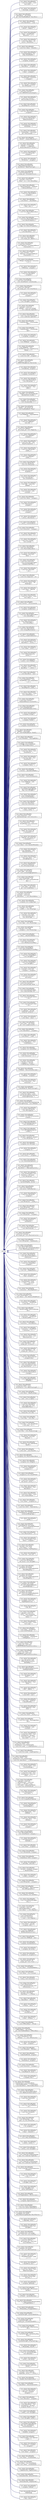 digraph "Graphical Class Hierarchy"
{
 // LATEX_PDF_SIZE
  bgcolor="transparent";
  edge [fontname="Helvetica",fontsize="10",labelfontname="Helvetica",labelfontsize="10"];
  node [fontname="Helvetica",fontsize="10",shape="box"];
  rankdir="LR";
  Node0 [label="std::pair",height=0.2,width=0.4,color="grey75",tooltip=" "];
  Node0 -> Node1 [dir="back",color="midnightblue",fontsize="10",style="solid",fontname="Helvetica"];
  Node1 [label="llvm::detail::DenseMapPair\l\< const llvm::SCEV *, const\l llvm::SCEV * \>",height=0.2,width=0.4,color="black",URL="$structllvm_1_1detail_1_1DenseMapPair.html",tooltip=" "];
  Node0 -> Node2 [dir="back",color="midnightblue",fontsize="10",style="solid",fontname="Helvetica"];
  Node2 [label="llvm::detail::DenseMapPair\l\< ValueType, unsigned \>",height=0.2,width=0.4,color="black",URL="$structllvm_1_1detail_1_1DenseMapPair.html",tooltip=" "];
  Node0 -> Node3 [dir="back",color="midnightblue",fontsize="10",style="solid",fontname="Helvetica"];
  Node3 [label="llvm::detail::DenseMapPair\l\< BasicBlock *, std::unique\l_ptr\< DomTreeNodeBase\< BasicBlock \> \> \>",height=0.2,width=0.4,color="black",URL="$structllvm_1_1detail_1_1DenseMapPair.html",tooltip=" "];
  Node0 -> Node4 [dir="back",color="midnightblue",fontsize="10",style="solid",fontname="Helvetica"];
  Node4 [label="llvm::detail::DenseMapPair\l\< const BasicBlock *, Loop * \>",height=0.2,width=0.4,color="black",URL="$structllvm_1_1detail_1_1DenseMapPair.html",tooltip=" "];
  Node0 -> Node5 [dir="back",color="midnightblue",fontsize="10",style="solid",fontname="Helvetica"];
  Node5 [label="llvm::detail::DenseMapPair\l\< BlockT *, RegionT * \>",height=0.2,width=0.4,color="black",URL="$structllvm_1_1detail_1_1DenseMapPair.html",tooltip=" "];
  Node0 -> Node6 [dir="back",color="midnightblue",fontsize="10",style="solid",fontname="Helvetica"];
  Node6 [label="llvm::detail::DenseMapPair\l\< Value *, SmallPtrSet\<\l ReturnInst *, 2 \> \>",height=0.2,width=0.4,color="black",URL="$structllvm_1_1detail_1_1DenseMapPair.html",tooltip=" "];
  Node0 -> Node7 [dir="back",color="midnightblue",fontsize="10",style="solid",fontname="Helvetica"];
  Node7 [label="llvm::detail::DenseMapPair\l\< const llvm::Value *, std\l::vector\< OffsetValue \> \>",height=0.2,width=0.4,color="black",URL="$structllvm_1_1detail_1_1DenseMapPair.html",tooltip=" "];
  Node0 -> Node8 [dir="back",color="midnightblue",fontsize="10",style="solid",fontname="Helvetica"];
  Node8 [label="llvm::detail::DenseMapPair\l\< const llvm::Value *, AliasAttrs \>",height=0.2,width=0.4,color="black",URL="$structllvm_1_1detail_1_1DenseMapPair.html",tooltip=" "];
  Node0 -> Node9 [dir="back",color="midnightblue",fontsize="10",style="solid",fontname="Helvetica"];
  Node9 [label="llvm::detail::DenseMapPair\l\< InstantiatedValue, llvm\l::cflaa::StratifiedInfo \>",height=0.2,width=0.4,color="black",URL="$structllvm_1_1detail_1_1DenseMapPair.html",tooltip=" "];
  Node0 -> Node10 [dir="back",color="midnightblue",fontsize="10",style="solid",fontname="Helvetica"];
  Node10 [label="llvm::detail::DenseMapPair\l\< unsigned, unsigned \>",height=0.2,width=0.4,color="black",URL="$structllvm_1_1detail_1_1DenseMapPair.html",tooltip=" "];
  Node0 -> Node11 [dir="back",color="midnightblue",fontsize="10",style="solid",fontname="Helvetica"];
  Node11 [label="llvm::detail::DenseMapPair\l\< BasicBlock *, unsigned \>",height=0.2,width=0.4,color="black",URL="$structllvm_1_1detail_1_1DenseMapPair.html",tooltip=" "];
  Node0 -> Node12 [dir="back",color="midnightblue",fontsize="10",style="solid",fontname="Helvetica"];
  Node12 [label="llvm::detail::DenseMapPair\l\< Value *, unsigned \>",height=0.2,width=0.4,color="black",URL="$structllvm_1_1detail_1_1DenseMapPair.html",tooltip=" "];
  Node0 -> Node13 [dir="back",color="midnightblue",fontsize="10",style="solid",fontname="Helvetica"];
  Node13 [label="llvm::detail::DenseMapPair\l\< AssertingVH\< Instruction\l \>, unsigned \>",height=0.2,width=0.4,color="black",URL="$structllvm_1_1detail_1_1DenseMapPair.html",tooltip=" "];
  Node0 -> Node14 [dir="back",color="midnightblue",fontsize="10",style="solid",fontname="Helvetica"];
  Node14 [label="llvm::detail::DenseMapPair\l\< int, std::pair\< unsigned,\l llvm::MCSymbol * \> \>",height=0.2,width=0.4,color="black",URL="$structllvm_1_1detail_1_1DenseMapPair.html",tooltip=" "];
  Node0 -> Node15 [dir="back",color="midnightblue",fontsize="10",style="solid",fontname="Helvetica"];
  Node15 [label="llvm::detail::DenseMapPair\l\< const llvm::Function *,\l llvm::AMDGPUFunctionArgInfo \>",height=0.2,width=0.4,color="black",URL="$structllvm_1_1detail_1_1DenseMapPair.html",tooltip=" "];
  Node0 -> Node16 [dir="back",color="midnightblue",fontsize="10",style="solid",fontname="Helvetica"];
  Node16 [label="llvm::detail::DenseMapPair\l\< const llvm::Function *,\l SIFunctionResourceInfo \>",height=0.2,width=0.4,color="black",URL="$structllvm_1_1detail_1_1DenseMapPair.html",tooltip=" "];
  Node0 -> Node17 [dir="back",color="midnightblue",fontsize="10",style="solid",fontname="Helvetica"];
  Node17 [label="llvm::detail::DenseMapPair\l\< ValueMapCVH, FuncInfo \>",height=0.2,width=0.4,color="black",URL="$structllvm_1_1detail_1_1DenseMapPair.html",tooltip=" "];
  Node0 -> Node18 [dir="back",color="midnightblue",fontsize="10",style="solid",fontname="Helvetica"];
  Node18 [label="llvm::detail::DenseMapPair\l\< const llvm::MachineBasicBlock\l *, unsigned \>",height=0.2,width=0.4,color="black",URL="$structllvm_1_1detail_1_1DenseMapPair.html",tooltip=" "];
  Node0 -> Node19 [dir="back",color="midnightblue",fontsize="10",style="solid",fontname="Helvetica"];
  Node19 [label="llvm::detail::DenseMapPair\l\< const llvm::MCSymbol *,\l AddressPoolEntry \>",height=0.2,width=0.4,color="black",URL="$structllvm_1_1detail_1_1DenseMapPair.html",tooltip=" "];
  Node0 -> Node20 [dir="back",color="midnightblue",fontsize="10",style="solid",fontname="Helvetica"];
  Node20 [label="llvm::detail::DenseMapPair\l\< ASTCallbackVH, AliasSet\l::PointerRec * \>",height=0.2,width=0.4,color="black",URL="$structllvm_1_1detail_1_1DenseMapPair.html",tooltip=" "];
  Node0 -> Node21 [dir="back",color="midnightblue",fontsize="10",style="solid",fontname="Helvetica"];
  Node21 [label="llvm::detail::DenseMapPair\l\< AnalysisKey *, std::unique\l_ptr\< PassConceptT \> \>",height=0.2,width=0.4,color="black",URL="$structllvm_1_1detail_1_1DenseMapPair.html",tooltip=" "];
  Node0 -> Node22 [dir="back",color="midnightblue",fontsize="10",style="solid",fontname="Helvetica"];
  Node22 [label="llvm::detail::DenseMapPair\l\< IRUnitT *, AnalysisResultListT \>",height=0.2,width=0.4,color="black",URL="$structllvm_1_1detail_1_1DenseMapPair.html",tooltip=" "];
  Node0 -> Node23 [dir="back",color="midnightblue",fontsize="10",style="solid",fontname="Helvetica"];
  Node23 [label="llvm::detail::DenseMapPair\l\< std::pair\< AnalysisKey\l *, IRUnitT * \>, typename\l AnalysisResultListT::iterator \>",height=0.2,width=0.4,color="black",URL="$structllvm_1_1detail_1_1DenseMapPair.html",tooltip=" "];
  Node0 -> Node24 [dir="back",color="midnightblue",fontsize="10",style="solid",fontname="Helvetica"];
  Node24 [label="llvm::detail::DenseMapPair\l\< const llvm::MCSymbol *,\l unsigned \>",height=0.2,width=0.4,color="black",URL="$structllvm_1_1detail_1_1DenseMapPair.html",tooltip=" "];
  Node0 -> Node25 [dir="back",color="midnightblue",fontsize="10",style="solid",fontname="Helvetica"];
  Node25 [label="llvm::detail::DenseMapPair\l\< MCSection *, unsigned \>",height=0.2,width=0.4,color="black",URL="$structllvm_1_1detail_1_1DenseMapPair.html",tooltip=" "];
  Node0 -> Node26 [dir="back",color="midnightblue",fontsize="10",style="solid",fontname="Helvetica"];
  Node26 [label="llvm::detail::DenseMapPair\l\< AffectedValueCallbackVH,\l SmallVector\< WeakTrackingVH, 1 \> \>",height=0.2,width=0.4,color="black",URL="$structllvm_1_1detail_1_1DenseMapPair.html",tooltip=" "];
  Node0 -> Node27 [dir="back",color="midnightblue",fontsize="10",style="solid",fontname="Helvetica"];
  Node27 [label="llvm::detail::DenseMapPair\l\< FunctionCallbackVH, std\l::unique_ptr\< AssumptionCache \> \>",height=0.2,width=0.4,color="black",URL="$structllvm_1_1detail_1_1DenseMapPair.html",tooltip=" "];
  Node0 -> Node28 [dir="back",color="midnightblue",fontsize="10",style="solid",fontname="Helvetica"];
  Node28 [label="llvm::detail::DenseMapPair\l\< std::pair\< const llvm\l::Value *, int \>, llvm::DenseMap \>",height=0.2,width=0.4,color="black",URL="$structllvm_1_1detail_1_1DenseMapPair.html",tooltip=" "];
  Node0 -> Node29 [dir="back",color="midnightblue",fontsize="10",style="solid",fontname="Helvetica"];
  Node29 [label="llvm::detail::DenseMapPair\l\< AbstractAttribute *, SetVector\l\< AbstractAttribute * \> \>",height=0.2,width=0.4,color="black",URL="$structllvm_1_1detail_1_1DenseMapPair.html",tooltip=" "];
  Node0 -> Node30 [dir="back",color="midnightblue",fontsize="10",style="solid",fontname="Helvetica"];
  Node30 [label="llvm::detail::DenseMapPair\l\< const llvm::MachineInstr\l *, unsigned \>",height=0.2,width=0.4,color="black",URL="$structllvm_1_1detail_1_1DenseMapPair.html",tooltip=" "];
  Node0 -> Node31 [dir="back",color="midnightblue",fontsize="10",style="solid",fontname="Helvetica"];
  Node31 [label="llvm::detail::DenseMapPair\l\< const BlockT *, BlockNode \>",height=0.2,width=0.4,color="black",URL="$structllvm_1_1detail_1_1DenseMapPair.html",tooltip=" "];
  Node0 -> Node32 [dir="back",color="midnightblue",fontsize="10",style="solid",fontname="Helvetica"];
  Node32 [label="llvm::detail::DenseMapPair\l\< KeyT, size_t \>",height=0.2,width=0.4,color="black",URL="$structllvm_1_1detail_1_1DenseMapPair.html",tooltip=" "];
  Node0 -> Node33 [dir="back",color="midnightblue",fontsize="10",style="solid",fontname="Helvetica"];
  Node33 [label="llvm::detail::DenseMapPair\l\< const llvm::MachineBasicBlock\l *, int \>",height=0.2,width=0.4,color="black",URL="$structllvm_1_1detail_1_1DenseMapPair.html",tooltip=" "];
  Node0 -> Node34 [dir="back",color="midnightblue",fontsize="10",style="solid",fontname="Helvetica"];
  Node34 [label="llvm::detail::DenseMapPair\l\< const llvm::MachineBasicBlock\l *, llvm::BlockFrequency \>",height=0.2,width=0.4,color="black",URL="$structllvm_1_1detail_1_1DenseMapPair.html",tooltip=" "];
  Node0 -> Node35 [dir="back",color="midnightblue",fontsize="10",style="solid",fontname="Helvetica"];
  Node35 [label="llvm::detail::DenseMapPair\l\< Edge, llvm::BranchProbability \>",height=0.2,width=0.4,color="black",URL="$structllvm_1_1detail_1_1DenseMapPair.html",tooltip=" "];
  Node0 -> Node36 [dir="back",color="midnightblue",fontsize="10",style="solid",fontname="Helvetica"];
  Node36 [label="llvm::detail::DenseMapPair\l\< const BasicBlock *, int \>",height=0.2,width=0.4,color="black",URL="$structllvm_1_1detail_1_1DenseMapPair.html",tooltip=" "];
  Node0 -> Node37 [dir="back",color="midnightblue",fontsize="10",style="solid",fontname="Helvetica"];
  Node37 [label="llvm::detail::DenseMapPair\l\< const llvm::BasicBlock\l *, std::unique_ptr\< BBInfo \> \>",height=0.2,width=0.4,color="black",URL="$structllvm_1_1detail_1_1DenseMapPair.html",tooltip=" "];
  Node0 -> Node38 [dir="back",color="midnightblue",fontsize="10",style="solid",fontname="Helvetica"];
  Node38 [label="llvm::detail::DenseMapPair\l\< const llvm::Function *,\l llvm::Optional\< CFLAndersAAResult\l::FunctionInfo \> \>",height=0.2,width=0.4,color="black",URL="$structllvm_1_1detail_1_1DenseMapPair.html",tooltip=" "];
  Node0 -> Node39 [dir="back",color="midnightblue",fontsize="10",style="solid",fontname="Helvetica"];
  Node39 [label="llvm::detail::DenseMapPair\l\< llvm::Function *, llvm\l::Optional\< CFLSteensAAResult\l::FunctionInfo \> \>",height=0.2,width=0.4,color="black",URL="$structllvm_1_1detail_1_1DenseMapPair.html",tooltip=" "];
  Node0 -> Node40 [dir="back",color="midnightblue",fontsize="10",style="solid",fontname="Helvetica"];
  Node40 [label="llvm::detail::DenseMapPair\l\< VNType, SmallVector\< Instruction\l *, 4 \> \>",height=0.2,width=0.4,color="black",URL="$structllvm_1_1detail_1_1DenseMapPair.html",tooltip=" "];
  Node0 -> Node41 [dir="back",color="midnightblue",fontsize="10",style="solid",fontname="Helvetica"];
  Node41 [label="llvm::detail::DenseMapPair\l\< MDString *, unsigned \>",height=0.2,width=0.4,color="black",URL="$structllvm_1_1detail_1_1DenseMapPair.html",tooltip=" "];
  Node0 -> Node42 [dir="back",color="midnightblue",fontsize="10",style="solid",fontname="Helvetica"];
  Node42 [label="llvm::detail::DenseMapPair\l\< const llvm::BasicBlock\l *, unsigned \>",height=0.2,width=0.4,color="black",URL="$structllvm_1_1detail_1_1DenseMapPair.html",tooltip=" "];
  Node0 -> Node43 [dir="back",color="midnightblue",fontsize="10",style="solid",fontname="Helvetica"];
  Node43 [label="llvm::detail::DenseMapPair\l\< const llvm::LexicalScope\l *, llvm::SmallVector\< LocalVariable, 1 \> \>",height=0.2,width=0.4,color="black",URL="$structllvm_1_1detail_1_1DenseMapPair.html",tooltip=" "];
  Node0 -> Node44 [dir="back",color="midnightblue",fontsize="10",style="solid",fontname="Helvetica"];
  Node44 [label="llvm::detail::DenseMapPair\l\< const llvm::DIScope *,\l std::unique_ptr\< llvm::SmallVector \> \>",height=0.2,width=0.4,color="black",URL="$structllvm_1_1detail_1_1DenseMapPair.html",tooltip=" "];
  Node0 -> Node45 [dir="back",color="midnightblue",fontsize="10",style="solid",fontname="Helvetica"];
  Node45 [label="llvm::detail::DenseMapPair\l\< const llvm::Function *,\l unsigned \>",height=0.2,width=0.4,color="black",URL="$structllvm_1_1detail_1_1DenseMapPair.html",tooltip=" "];
  Node0 -> Node46 [dir="back",color="midnightblue",fontsize="10",style="solid",fontname="Helvetica"];
  Node46 [label="llvm::detail::DenseMapPair\l\< llvm::StringRef, unsigned \>",height=0.2,width=0.4,color="black",URL="$structllvm_1_1detail_1_1DenseMapPair.html",tooltip=" "];
  Node0 -> Node47 [dir="back",color="midnightblue",fontsize="10",style="solid",fontname="Helvetica"];
  Node47 [label="llvm::detail::DenseMapPair\l\< std::pair\< const llvm\l::DINode *, const llvm::DIType\l * \>, llvm::codeview::TypeIndex \>",height=0.2,width=0.4,color="black",URL="$structllvm_1_1detail_1_1DenseMapPair.html",tooltip=" "];
  Node0 -> Node48 [dir="back",color="midnightblue",fontsize="10",style="solid",fontname="Helvetica"];
  Node48 [label="llvm::detail::DenseMapPair\l\< const llvm::DICompositeType\l *, llvm::codeview::TypeIndex \>",height=0.2,width=0.4,color="black",URL="$structllvm_1_1detail_1_1DenseMapPair.html",tooltip=" "];
  Node0 -> Node49 [dir="back",color="midnightblue",fontsize="10",style="solid",fontname="Helvetica"];
  Node49 [label="llvm::detail::DenseMapPair\l\< GlobalVariable *, ConstCandVec\lType \>",height=0.2,width=0.4,color="black",URL="$structllvm_1_1detail_1_1DenseMapPair.html",tooltip=" "];
  Node0 -> Node50 [dir="back",color="midnightblue",fontsize="10",style="solid",fontname="Helvetica"];
  Node50 [label="llvm::detail::DenseMapPair\l\< GlobalVariable *, ConstInfoVec\lType \>",height=0.2,width=0.4,color="black",URL="$structllvm_1_1detail_1_1DenseMapPair.html",tooltip=" "];
  Node0 -> Node51 [dir="back",color="midnightblue",fontsize="10",style="solid",fontname="Helvetica"];
  Node51 [label="llvm::detail::DenseMapPair\l\< UnsignPair, unsigned \>",height=0.2,width=0.4,color="black",URL="$structllvm_1_1detail_1_1DenseMapPair.html",tooltip=" "];
  Node0 -> Node52 [dir="back",color="midnightblue",fontsize="10",style="solid",fontname="Helvetica"];
  Node52 [label="llvm::detail::DenseMapPair\l\< llvm::MDNode *, unsigned \>",height=0.2,width=0.4,color="black",URL="$structllvm_1_1detail_1_1DenseMapPair.html",tooltip=" "];
  Node0 -> Node53 [dir="back",color="midnightblue",fontsize="10",style="solid",fontname="Helvetica"];
  Node53 [label="llvm::detail::DenseMapPair\l\< llvm::MDNode *, llvm::\lSmallVector\< llvm::TypedTracking\lMDRef, 1 \> \>",height=0.2,width=0.4,color="black",URL="$structllvm_1_1detail_1_1DenseMapPair.html",tooltip=" "];
  Node0 -> Node54 [dir="back",color="midnightblue",fontsize="10",style="solid",fontname="Helvetica"];
  Node54 [label="llvm::detail::DenseMapPair\l\< const llvm::DIE *, unsigned \>",height=0.2,width=0.4,color="black",URL="$structllvm_1_1detail_1_1DenseMapPair.html",tooltip=" "];
  Node0 -> Node55 [dir="back",color="midnightblue",fontsize="10",style="solid",fontname="Helvetica"];
  Node55 [label="llvm::detail::DenseMapPair\l\< uint32_t, const llvm::\lDWARFDebugNames::NameIndex * \>",height=0.2,width=0.4,color="black",URL="$structllvm_1_1detail_1_1DenseMapPair.html",tooltip=" "];
  Node0 -> Node56 [dir="back",color="midnightblue",fontsize="10",style="solid",fontname="Helvetica"];
  Node56 [label="llvm::detail::DenseMapPair\l\< InlinedEntity, unsigned \>",height=0.2,width=0.4,color="black",URL="$structllvm_1_1detail_1_1DenseMapPair.html",tooltip=" "];
  Node0 -> Node57 [dir="back",color="midnightblue",fontsize="10",style="solid",fontname="Helvetica"];
  Node57 [label="llvm::detail::DenseMapPair\l\< unsigned, CounterInfo \>",height=0.2,width=0.4,color="black",URL="$structllvm_1_1detail_1_1DenseMapPair.html",tooltip=" "];
  Node0 -> Node58 [dir="back",color="midnightblue",fontsize="10",style="solid",fontname="Helvetica"];
  Node58 [label="llvm::detail::DenseMapPair\l\< const llvm::MachineInstr\l *, llvm::MCSymbol * \>",height=0.2,width=0.4,color="black",URL="$structllvm_1_1detail_1_1DenseMapPair.html",tooltip=" "];
  Node0 -> Node59 [dir="back",color="midnightblue",fontsize="10",style="solid",fontname="Helvetica"];
  Node59 [label="llvm::detail::DenseMapPair\l\< llvm::Instruction *, llvm\l::APInt \>",height=0.2,width=0.4,color="black",URL="$structllvm_1_1detail_1_1DenseMapPair.html",tooltip=" "];
  Node0 -> Node60 [dir="back",color="midnightblue",fontsize="10",style="solid",fontname="Helvetica"];
  Node60 [label="llvm::detail::DenseMapPair\l\< NodePtr, llvm::DomTreeBuilder\l::SemiNCAInfo::InfoRec \>",height=0.2,width=0.4,color="black",URL="$structllvm_1_1detail_1_1DenseMapPair.html",tooltip=" "];
  Node0 -> Node61 [dir="back",color="midnightblue",fontsize="10",style="solid",fontname="Helvetica"];
  Node61 [label="llvm::detail::DenseMapPair\l\< NodePtr, llvm::SmallVector\l\< llvm::PointerIntPair, 4 \> \>",height=0.2,width=0.4,color="black",URL="$structllvm_1_1detail_1_1DenseMapPair.html",tooltip=" "];
  Node0 -> Node62 [dir="back",color="midnightblue",fontsize="10",style="solid",fontname="Helvetica"];
  Node62 [label="llvm::detail::DenseMapPair\l\< NodeT *, std::unique_ptr\l\< DomTreeNodeBase\< NodeT \> \> \>",height=0.2,width=0.4,color="black",URL="$structllvm_1_1detail_1_1DenseMapPair.html",tooltip=" "];
  Node0 -> Node63 [dir="back",color="midnightblue",fontsize="10",style="solid",fontname="Helvetica"];
  Node63 [label="llvm::detail::DenseMapPair\l\< const MDNode *, ImportedEntity\lList \>",height=0.2,width=0.4,color="black",URL="$structllvm_1_1detail_1_1DenseMapPair.html",tooltip=" "];
  Node0 -> Node64 [dir="back",color="midnightblue",fontsize="10",style="solid",fontname="Helvetica"];
  Node64 [label="llvm::detail::DenseMapPair\l\< const llvm::MDNode *,\l llvm::DIE * \>",height=0.2,width=0.4,color="black",URL="$structllvm_1_1detail_1_1DenseMapPair.html",tooltip=" "];
  Node0 -> Node65 [dir="back",color="midnightblue",fontsize="10",style="solid",fontname="Helvetica"];
  Node65 [label="llvm::detail::DenseMapPair\l\< const llvm::DINode *,\l std::unique_ptr\< llvm::DbgEntity \> \>",height=0.2,width=0.4,color="black",URL="$structllvm_1_1detail_1_1DenseMapPair.html",tooltip=" "];
  Node0 -> Node66 [dir="back",color="midnightblue",fontsize="10",style="solid",fontname="Helvetica"];
  Node66 [label="llvm::detail::DenseMapPair\l\< const llvm::MDNode *,\l unsigned \>",height=0.2,width=0.4,color="black",URL="$structllvm_1_1detail_1_1DenseMapPair.html",tooltip=" "];
  Node0 -> Node67 [dir="back",color="midnightblue",fontsize="10",style="solid",fontname="Helvetica"];
  Node67 [label="llvm::detail::DenseMapPair\l\< const llvm::DIE *, llvm\l::DwarfCompileUnit * \>",height=0.2,width=0.4,color="black",URL="$structllvm_1_1detail_1_1DenseMapPair.html",tooltip=" "];
  Node0 -> Node68 [dir="back",color="midnightblue",fontsize="10",style="solid",fontname="Helvetica"];
  Node68 [label="llvm::detail::DenseMapPair\l\< const llvm::MCSymbol *,\l uint64_t \>",height=0.2,width=0.4,color="black",URL="$structllvm_1_1detail_1_1DenseMapPair.html",tooltip=" "];
  Node0 -> Node69 [dir="back",color="midnightblue",fontsize="10",style="solid",fontname="Helvetica"];
  Node69 [label="llvm::detail::DenseMapPair\l\< const llvm::MDNode *,\l uint64_t \>",height=0.2,width=0.4,color="black",URL="$structllvm_1_1detail_1_1DenseMapPair.html",tooltip=" "];
  Node0 -> Node70 [dir="back",color="midnightblue",fontsize="10",style="solid",fontname="Helvetica"];
  Node70 [label="llvm::detail::DenseMapPair\l\< const llvm::MCSection\l *, const llvm::MCSymbol * \>",height=0.2,width=0.4,color="black",URL="$structllvm_1_1detail_1_1DenseMapPair.html",tooltip=" "];
  Node0 -> Node71 [dir="back",color="midnightblue",fontsize="10",style="solid",fontname="Helvetica"];
  Node71 [label="llvm::detail::DenseMapPair\l\< llvm::LexicalScope *,\l ScopeVars \>",height=0.2,width=0.4,color="black",URL="$structllvm_1_1detail_1_1DenseMapPair.html",tooltip=" "];
  Node0 -> Node72 [dir="back",color="midnightblue",fontsize="10",style="solid",fontname="Helvetica"];
  Node72 [label="llvm::detail::DenseMapPair\l\< llvm::LexicalScope *,\l llvm::SmallVector \>",height=0.2,width=0.4,color="black",URL="$structllvm_1_1detail_1_1DenseMapPair.html",tooltip=" "];
  Node0 -> Node73 [dir="back",color="midnightblue",fontsize="10",style="solid",fontname="Helvetica"];
  Node73 [label="llvm::detail::DenseMapPair\l\< llvm::DIE *, const llvm\l::DINode * \>",height=0.2,width=0.4,color="black",URL="$structllvm_1_1detail_1_1DenseMapPair.html",tooltip=" "];
  Node0 -> Node74 [dir="back",color="midnightblue",fontsize="10",style="solid",fontname="Helvetica"];
  Node74 [label="llvm::detail::DenseMapPair\l\< llvm::Constant *, llvm\l::Constant * \>",height=0.2,width=0.4,color="black",URL="$structllvm_1_1detail_1_1DenseMapPair.html",tooltip=" "];
  Node0 -> Node75 [dir="back",color="midnightblue",fontsize="10",style="solid",fontname="Helvetica"];
  Node75 [label="llvm::detail::DenseMapPair\l\< const llvm::Value *, unsigned \>",height=0.2,width=0.4,color="black",URL="$structllvm_1_1detail_1_1DenseMapPair.html",tooltip=" "];
  Node0 -> Node76 [dir="back",color="midnightblue",fontsize="10",style="solid",fontname="Helvetica"];
  Node76 [label="llvm::detail::DenseMapPair\l\< llvm::MachineInstr *,\l unsigned \>",height=0.2,width=0.4,color="black",URL="$structllvm_1_1detail_1_1DenseMapPair.html",tooltip=" "];
  Node0 -> Node77 [dir="back",color="midnightblue",fontsize="10",style="solid",fontname="Helvetica"];
  Node77 [label="llvm::detail::DenseMapPair\l\< const GCOVFunction *,\l unsigned \>",height=0.2,width=0.4,color="black",URL="$structllvm_1_1detail_1_1DenseMapPair.html",tooltip=" "];
  Node0 -> Node78 [dir="back",color="midnightblue",fontsize="10",style="solid",fontname="Helvetica"];
  Node78 [label="llvm::detail::DenseMapPair\l\< uint32_t, BlockVector \>",height=0.2,width=0.4,color="black",URL="$structllvm_1_1detail_1_1DenseMapPair.html",tooltip=" "];
  Node0 -> Node79 [dir="back",color="midnightblue",fontsize="10",style="solid",fontname="Helvetica"];
  Node79 [label="llvm::detail::DenseMapPair\l\< uint32_t, FunctionVector \>",height=0.2,width=0.4,color="black",URL="$structllvm_1_1detail_1_1DenseMapPair.html",tooltip=" "];
  Node0 -> Node80 [dir="back",color="midnightblue",fontsize="10",style="solid",fontname="Helvetica"];
  Node80 [label="llvm::detail::DenseMapPair\l\< llvm::Instruction *, unsigned \>",height=0.2,width=0.4,color="black",URL="$structllvm_1_1detail_1_1DenseMapPair.html",tooltip=" "];
  Node0 -> Node81 [dir="back",color="midnightblue",fontsize="10",style="solid",fontname="Helvetica"];
  Node81 [label="llvm::detail::DenseMapPair\l\< const llvm::Value *, int \>",height=0.2,width=0.4,color="black",URL="$structllvm_1_1detail_1_1DenseMapPair.html",tooltip=" "];
  Node0 -> Node82 [dir="back",color="midnightblue",fontsize="10",style="solid",fontname="Helvetica"];
  Node82 [label="llvm::detail::DenseMapPair\l\< const llvm::Comdat *,\l llvm::Comdat * \>",height=0.2,width=0.4,color="black",URL="$structllvm_1_1detail_1_1DenseMapPair.html",tooltip=" "];
  Node0 -> Node83 [dir="back",color="midnightblue",fontsize="10",style="solid",fontname="Helvetica"];
  Node83 [label="llvm::detail::DenseMapPair\l\< const llvm::BasicBlock\l *, llvm::MachineBasicBlock * \>",height=0.2,width=0.4,color="black",URL="$structllvm_1_1detail_1_1DenseMapPair.html",tooltip=" "];
  Node0 -> Node84 [dir="back",color="midnightblue",fontsize="10",style="solid",fontname="Helvetica"];
  Node84 [label="llvm::detail::DenseMapPair\l\< unsigned, const llvm::\lValue * \>",height=0.2,width=0.4,color="black",URL="$structllvm_1_1detail_1_1DenseMapPair.html",tooltip=" "];
  Node0 -> Node85 [dir="back",color="midnightblue",fontsize="10",style="solid",fontname="Helvetica"];
  Node85 [label="llvm::detail::DenseMapPair\l\< const llvm::Instruction\l *, llvm::FunctionLoweringInfo\l::StatepointSpillMap \>",height=0.2,width=0.4,color="black",URL="$structllvm_1_1detail_1_1DenseMapPair.html",tooltip=" "];
  Node0 -> Node86 [dir="back",color="midnightblue",fontsize="10",style="solid",fontname="Helvetica"];
  Node86 [label="llvm::detail::DenseMapPair\l\< const llvm::AllocaInst\l *, int \>",height=0.2,width=0.4,color="black",URL="$structllvm_1_1detail_1_1DenseMapPair.html",tooltip=" "];
  Node0 -> Node87 [dir="back",color="midnightblue",fontsize="10",style="solid",fontname="Helvetica"];
  Node87 [label="llvm::detail::DenseMapPair\l\< const llvm::Argument *, int \>",height=0.2,width=0.4,color="black",URL="$structllvm_1_1detail_1_1DenseMapPair.html",tooltip=" "];
  Node0 -> Node88 [dir="back",color="midnightblue",fontsize="10",style="solid",fontname="Helvetica"];
  Node88 [label="llvm::detail::DenseMapPair\l\< const llvm::Value *, ISD\l::NodeType \>",height=0.2,width=0.4,color="black",URL="$structllvm_1_1detail_1_1DenseMapPair.html",tooltip=" "];
  Node0 -> Node89 [dir="back",color="midnightblue",fontsize="10",style="solid",fontname="Helvetica"];
  Node89 [label="llvm::detail::DenseMapPair\l\< const Value *, Optional\l\< int \> \>",height=0.2,width=0.4,color="black",URL="$structllvm_1_1detail_1_1DenseMapPair.html",tooltip=" "];
  Node0 -> Node90 [dir="back",color="midnightblue",fontsize="10",style="solid",fontname="Helvetica"];
  Node90 [label="llvm::detail::DenseMapPair\l\< const llvm::Value *, const\l llvm::Value * \>",height=0.2,width=0.4,color="black",URL="$structllvm_1_1detail_1_1DenseMapPair.html",tooltip=" "];
  Node0 -> Node91 [dir="back",color="midnightblue",fontsize="10",style="solid",fontname="Helvetica"];
  Node91 [label="llvm::detail::DenseMapPair\l\< const Function *, GCFunctionInfo * \>",height=0.2,width=0.4,color="black",URL="$structllvm_1_1detail_1_1DenseMapPair.html",tooltip=" "];
  Node0 -> Node92 [dir="back",color="midnightblue",fontsize="10",style="solid",fontname="Helvetica"];
  Node92 [label="llvm::detail::DenseMapPair\l\< unsigned, LaneBitmask \>",height=0.2,width=0.4,color="black",URL="$structllvm_1_1detail_1_1DenseMapPair.html",tooltip=" "];
  Node0 -> Node93 [dir="back",color="midnightblue",fontsize="10",style="solid",fontname="Helvetica"];
  Node93 [label="llvm::detail::DenseMapPair\l\< const llvm::MachineBasicBlock\l *, llvm::DenseMap \>",height=0.2,width=0.4,color="black",URL="$structllvm_1_1detail_1_1DenseMapPair.html",tooltip=" "];
  Node0 -> Node94 [dir="back",color="midnightblue",fontsize="10",style="solid",fontname="Helvetica"];
  Node94 [label="llvm::detail::DenseMapPair\l\< llvm::MachineInstr *,\l llvm::DenseMap \>",height=0.2,width=0.4,color="black",URL="$structllvm_1_1detail_1_1DenseMapPair.html",tooltip=" "];
  Node0 -> Node95 [dir="back",color="midnightblue",fontsize="10",style="solid",fontname="Helvetica"];
  Node95 [label="llvm::detail::DenseMapPair\l\< const llvm::MachineInstr\l *, llvm::UniqueMachineInstr * \>",height=0.2,width=0.4,color="black",URL="$structllvm_1_1detail_1_1DenseMapPair.html",tooltip=" "];
  Node0 -> Node96 [dir="back",color="midnightblue",fontsize="10",style="solid",fontname="Helvetica"];
  Node96 [label="llvm::detail::DenseMapPair\l\< uint32_t, LeaderTableEntry \>",height=0.2,width=0.4,color="black",URL="$structllvm_1_1detail_1_1DenseMapPair.html",tooltip=" "];
  Node0 -> Node97 [dir="back",color="midnightblue",fontsize="10",style="solid",fontname="Helvetica"];
  Node97 [label="llvm::detail::DenseMapPair\l\< llvm::AssertingVH\< llvm\l::BasicBlock \>, uint32_t \>",height=0.2,width=0.4,color="black",URL="$structllvm_1_1detail_1_1DenseMapPair.html",tooltip=" "];
  Node0 -> Node98 [dir="back",color="midnightblue",fontsize="10",style="solid",fontname="Helvetica"];
  Node98 [label="llvm::detail::DenseMapPair\l\< llvm::Value *, uint32_t \>",height=0.2,width=0.4,color="black",URL="$structllvm_1_1detail_1_1DenseMapPair.html",tooltip=" "];
  Node0 -> Node99 [dir="back",color="midnightblue",fontsize="10",style="solid",fontname="Helvetica"];
  Node99 [label="llvm::detail::DenseMapPair\l\< llvm::GVN::Expression,\l uint32_t \>",height=0.2,width=0.4,color="black",URL="$structllvm_1_1detail_1_1DenseMapPair.html",tooltip=" "];
  Node0 -> Node100 [dir="back",color="midnightblue",fontsize="10",style="solid",fontname="Helvetica"];
  Node100 [label="llvm::detail::DenseMapPair\l\< uint32_t, llvm::PHINode * \>",height=0.2,width=0.4,color="black",URL="$structllvm_1_1detail_1_1DenseMapPair.html",tooltip=" "];
  Node0 -> Node101 [dir="back",color="midnightblue",fontsize="10",style="solid",fontname="Helvetica"];
  Node101 [label="llvm::detail::DenseMapPair\l\< std::pair\< uint32_t, const\l BasicBlock * \>, uint32_t \>",height=0.2,width=0.4,color="black",URL="$structllvm_1_1detail_1_1DenseMapPair.html",tooltip=" "];
  Node0 -> Node102 [dir="back",color="midnightblue",fontsize="10",style="solid",fontname="Helvetica"];
  Node102 [label="llvm::detail::DenseMapPair\l\< const BasicBlock *, bool \>",height=0.2,width=0.4,color="black",URL="$structllvm_1_1detail_1_1DenseMapPair.html",tooltip=" "];
  Node0 -> Node103 [dir="back",color="midnightblue",fontsize="10",style="solid",fontname="Helvetica"];
  Node103 [label="llvm::detail::DenseMapPair\l\< llvm::GlobalValue *, llvm\l::SmallPtrSet\< llvm::GlobalValue\l *, 4 \> \>",height=0.2,width=0.4,color="black",URL="$structllvm_1_1detail_1_1DenseMapPair.html",tooltip=" "];
  Node0 -> Node104 [dir="back",color="midnightblue",fontsize="10",style="solid",fontname="Helvetica"];
  Node104 [label="llvm::detail::DenseMapPair\l\< ValueMapCVH, uint64_t \>",height=0.2,width=0.4,color="black",URL="$structllvm_1_1detail_1_1DenseMapPair.html",tooltip=" "];
  Node0 -> Node105 [dir="back",color="midnightblue",fontsize="10",style="solid",fontname="Helvetica"];
  Node105 [label="llvm::detail::DenseMapPair\l\< const llvm::Value *, const\l llvm::GlobalValue * \>",height=0.2,width=0.4,color="black",URL="$structllvm_1_1detail_1_1DenseMapPair.html",tooltip=" "];
  Node0 -> Node106 [dir="back",color="midnightblue",fontsize="10",style="solid",fontname="Helvetica"];
  Node106 [label="llvm::detail::DenseMapPair\l\< const llvm::Function *,\l GlobalsAAResult::FunctionInfo \>",height=0.2,width=0.4,color="black",URL="$structllvm_1_1detail_1_1DenseMapPair.html",tooltip=" "];
  Node0 -> Node107 [dir="back",color="midnightblue",fontsize="10",style="solid",fontname="Helvetica"];
  Node107 [label="llvm::detail::DenseMapPair\l\< llvm::GlobalVariable *,\l llvm::GlobalsMetadata::Entry \>",height=0.2,width=0.4,color="black",URL="$structllvm_1_1detail_1_1DenseMapPair.html",tooltip=" "];
  Node0 -> Node108 [dir="back",color="midnightblue",fontsize="10",style="solid",fontname="Helvetica"];
  Node108 [label="llvm::detail::DenseMapPair\l\< unsigned, ExtType \>",height=0.2,width=0.4,color="black",URL="$structllvm_1_1detail_1_1DenseMapPair.html",tooltip=" "];
  Node0 -> Node109 [dir="back",color="midnightblue",fontsize="10",style="solid",fontname="Helvetica"];
  Node109 [label="llvm::detail::DenseMapPair\l\< unsigned, PredSet \>",height=0.2,width=0.4,color="black",URL="$structllvm_1_1detail_1_1DenseMapPair.html",tooltip=" "];
  Node0 -> Node110 [dir="back",color="midnightblue",fontsize="10",style="solid",fontname="Helvetica"];
  Node110 [label="llvm::detail::DenseMapPair\l\< unsigned, UnitsAndLanes \>",height=0.2,width=0.4,color="black",URL="$structllvm_1_1detail_1_1DenseMapPair.html",tooltip=" "];
  Node0 -> Node111 [dir="back",color="midnightblue",fontsize="10",style="solid",fontname="Helvetica"];
  Node111 [label="llvm::detail::DenseMapPair\l\< NodeTy *, std::unique\l_ptr\< DomTreeNodeBase\< NodeTy \> \> \>",height=0.2,width=0.4,color="black",URL="$structllvm_1_1detail_1_1DenseMapPair.html",tooltip=" "];
  Node0 -> Node112 [dir="back",color="midnightblue",fontsize="10",style="solid",fontname="Helvetica"];
  Node112 [label="llvm::detail::DenseMapPair\l\< const Metadata *, TrackingMDRef \>",height=0.2,width=0.4,color="black",URL="$structllvm_1_1detail_1_1DenseMapPair.html",tooltip=" "];
  Node0 -> Node113 [dir="back",color="midnightblue",fontsize="10",style="solid",fontname="Helvetica"];
  Node113 [label="llvm::detail::DenseMapPair\l\< CFGEdge, llvm::SmallVector\l\< llvm::MachineBasicBlock *, 1 \> \>",height=0.2,width=0.4,color="black",URL="$structllvm_1_1detail_1_1DenseMapPair.html",tooltip=" "];
  Node0 -> Node114 [dir="back",color="midnightblue",fontsize="10",style="solid",fontname="Helvetica"];
  Node114 [label="llvm::detail::DenseMapPair\l\< const llvm::Value *, llvm\l::SmallVector * \>",height=0.2,width=0.4,color="black",URL="$structllvm_1_1detail_1_1DenseMapPair.html",tooltip=" "];
  Node0 -> Node115 [dir="back",color="midnightblue",fontsize="10",style="solid",fontname="Helvetica"];
  Node115 [label="llvm::detail::DenseMapPair\l\< const llvm::Type *, llvm\l::SmallVector * \>",height=0.2,width=0.4,color="black",URL="$structllvm_1_1detail_1_1DenseMapPair.html",tooltip=" "];
  Node0 -> Node116 [dir="back",color="midnightblue",fontsize="10",style="solid",fontname="Helvetica"];
  Node116 [label="llvm::detail::DenseMapPair\l\< unsigned, TreeTy * \>",height=0.2,width=0.4,color="black",URL="$structllvm_1_1detail_1_1DenseMapPair.html",tooltip=" "];
  Node0 -> Node117 [dir="back",color="midnightblue",fontsize="10",style="solid",fontname="Helvetica"];
  Node117 [label="llvm::detail::DenseMapPair\l\< Function *, OpcodeInstMapTy \>",height=0.2,width=0.4,color="black",URL="$structllvm_1_1detail_1_1DenseMapPair.html",tooltip=" "];
  Node0 -> Node118 [dir="back",color="midnightblue",fontsize="10",style="solid",fontname="Helvetica"];
  Node118 [label="llvm::detail::DenseMapPair\l\< Function *, InstructionVectorTy \>",height=0.2,width=0.4,color="black",URL="$structllvm_1_1detail_1_1DenseMapPair.html",tooltip=" "];
  Node0 -> Node119 [dir="back",color="midnightblue",fontsize="10",style="solid",fontname="Helvetica"];
  Node119 [label="llvm::detail::DenseMapPair\l\< llvm::PHINode *, llvm\l::Value * \>",height=0.2,width=0.4,color="black",URL="$structllvm_1_1detail_1_1DenseMapPair.html",tooltip=" "];
  Node0 -> Node120 [dir="back",color="midnightblue",fontsize="10",style="solid",fontname="Helvetica"];
  Node120 [label="llvm::detail::DenseMapPair\l\< SymbolRemappingReader\l::Key, llvm::StringRef \>",height=0.2,width=0.4,color="black",URL="$structllvm_1_1detail_1_1DenseMapPair.html",tooltip=" "];
  Node0 -> Node121 [dir="back",color="midnightblue",fontsize="10",style="solid",fontname="Helvetica"];
  Node121 [label="llvm::detail::DenseMapPair\l\< llvm::GlobalVariable *,\l PerFunctionProfileData \>",height=0.2,width=0.4,color="black",URL="$structllvm_1_1detail_1_1DenseMapPair.html",tooltip=" "];
  Node0 -> Node122 [dir="back",color="midnightblue",fontsize="10",style="solid",fontname="Helvetica"];
  Node122 [label="llvm::detail::DenseMapPair\l\< const llvm::BasicBlock\l *, const llvm::Instruction * \>",height=0.2,width=0.4,color="black",URL="$structllvm_1_1detail_1_1DenseMapPair.html",tooltip=" "];
  Node0 -> Node123 [dir="back",color="midnightblue",fontsize="10",style="solid",fontname="Helvetica"];
  Node123 [label="llvm::detail::DenseMapPair\l\< int32_t, InstTy * \>",height=0.2,width=0.4,color="black",URL="$structllvm_1_1detail_1_1DenseMapPair.html",tooltip=" "];
  Node0 -> Node124 [dir="back",color="midnightblue",fontsize="10",style="solid",fontname="Helvetica"];
  Node124 [label="llvm::detail::DenseMapPair\l\< llvm::Instruction *, llvm\l::InterleaveGroup\< llvm::Instruction \> * \>",height=0.2,width=0.4,color="black",URL="$structllvm_1_1detail_1_1DenseMapPair.html",tooltip=" "];
  Node0 -> Node125 [dir="back",color="midnightblue",fontsize="10",style="solid",fontname="Helvetica"];
  Node125 [label="llvm::detail::DenseMapPair\l\< llvm::Instruction *, llvm\l::SmallPtrSet\< llvm::Instruction\l *, 2 \> \>",height=0.2,width=0.4,color="black",URL="$structllvm_1_1detail_1_1DenseMapPair.html",tooltip=" "];
  Node0 -> Node126 [dir="back",color="midnightblue",fontsize="10",style="solid",fontname="Helvetica"];
  Node126 [label="llvm::detail::DenseMapPair\l\< APInt, std::unique_ptr\l\< ConstantInt \> \>",height=0.2,width=0.4,color="black",URL="$structllvm_1_1detail_1_1DenseMapPair.html",tooltip=" "];
  Node0 -> Node127 [dir="back",color="midnightblue",fontsize="10",style="solid",fontname="Helvetica"];
  Node127 [label="llvm::detail::DenseMapPair\l\< APFloat, std::unique_ptr\l\< ConstantFP \> \>",height=0.2,width=0.4,color="black",URL="$structllvm_1_1detail_1_1DenseMapPair.html",tooltip=" "];
  Node0 -> Node128 [dir="back",color="midnightblue",fontsize="10",style="solid",fontname="Helvetica"];
  Node128 [label="llvm::detail::DenseMapPair\l\< llvm::Value *, llvm::ValueAsMetadata * \>",height=0.2,width=0.4,color="black",URL="$structllvm_1_1detail_1_1DenseMapPair.html",tooltip=" "];
  Node0 -> Node129 [dir="back",color="midnightblue",fontsize="10",style="solid",fontname="Helvetica"];
  Node129 [label="llvm::detail::DenseMapPair\l\< llvm::Metadata *, llvm\l::MetadataAsValue * \>",height=0.2,width=0.4,color="black",URL="$structllvm_1_1detail_1_1DenseMapPair.html",tooltip=" "];
  Node0 -> Node130 [dir="back",color="midnightblue",fontsize="10",style="solid",fontname="Helvetica"];
  Node130 [label="llvm::detail::DenseMapPair\l\< const llvm::Value *, llvm\l::StringMapEntry * \>",height=0.2,width=0.4,color="black",URL="$structllvm_1_1detail_1_1DenseMapPair.html",tooltip=" "];
  Node0 -> Node131 [dir="back",color="midnightblue",fontsize="10",style="solid",fontname="Helvetica"];
  Node131 [label="llvm::detail::DenseMapPair\l\< const llvm::MDString *,\l llvm::DICompositeType * \>",height=0.2,width=0.4,color="black",URL="$structllvm_1_1detail_1_1DenseMapPair.html",tooltip=" "];
  Node0 -> Node132 [dir="back",color="midnightblue",fontsize="10",style="solid",fontname="Helvetica"];
  Node132 [label="llvm::detail::DenseMapPair\l\< llvm::Type *, std::unique\l_ptr\< llvm::ConstantAggregateZero \> \>",height=0.2,width=0.4,color="black",URL="$structllvm_1_1detail_1_1DenseMapPair.html",tooltip=" "];
  Node0 -> Node133 [dir="back",color="midnightblue",fontsize="10",style="solid",fontname="Helvetica"];
  Node133 [label="llvm::detail::DenseMapPair\l\< llvm::PointerType *, std\l::unique_ptr\< llvm::ConstantPointer\lNull \> \>",height=0.2,width=0.4,color="black",URL="$structllvm_1_1detail_1_1DenseMapPair.html",tooltip=" "];
  Node0 -> Node134 [dir="back",color="midnightblue",fontsize="10",style="solid",fontname="Helvetica"];
  Node134 [label="llvm::detail::DenseMapPair\l\< llvm::Type *, std::unique\l_ptr\< llvm::UndefValue \> \>",height=0.2,width=0.4,color="black",URL="$structllvm_1_1detail_1_1DenseMapPair.html",tooltip=" "];
  Node0 -> Node135 [dir="back",color="midnightblue",fontsize="10",style="solid",fontname="Helvetica"];
  Node135 [label="llvm::detail::DenseMapPair\l\< std::pair\< const llvm\l::Function *, const llvm\l::BasicBlock * \>, llvm::BlockAddress * \>",height=0.2,width=0.4,color="black",URL="$structllvm_1_1detail_1_1DenseMapPair.html",tooltip=" "];
  Node0 -> Node136 [dir="back",color="midnightblue",fontsize="10",style="solid",fontname="Helvetica"];
  Node136 [label="llvm::detail::DenseMapPair\l\< unsigned, llvm::IntegerType * \>",height=0.2,width=0.4,color="black",URL="$structllvm_1_1detail_1_1DenseMapPair.html",tooltip=" "];
  Node0 -> Node137 [dir="back",color="midnightblue",fontsize="10",style="solid",fontname="Helvetica"];
  Node137 [label="llvm::detail::DenseMapPair\l\< std::pair\< llvm::Type\l *, uint64_t \>, llvm::ArrayType * \>",height=0.2,width=0.4,color="black",URL="$structllvm_1_1detail_1_1DenseMapPair.html",tooltip=" "];
  Node0 -> Node138 [dir="back",color="midnightblue",fontsize="10",style="solid",fontname="Helvetica"];
  Node138 [label="llvm::detail::DenseMapPair\l\< std::pair\< llvm::Type\l *, llvm::ElementCount \>,\l llvm::VectorType * \>",height=0.2,width=0.4,color="black",URL="$structllvm_1_1detail_1_1DenseMapPair.html",tooltip=" "];
  Node0 -> Node139 [dir="back",color="midnightblue",fontsize="10",style="solid",fontname="Helvetica"];
  Node139 [label="llvm::detail::DenseMapPair\l\< llvm::Type *, llvm::PointerType * \>",height=0.2,width=0.4,color="black",URL="$structllvm_1_1detail_1_1DenseMapPair.html",tooltip=" "];
  Node0 -> Node140 [dir="back",color="midnightblue",fontsize="10",style="solid",fontname="Helvetica"];
  Node140 [label="llvm::detail::DenseMapPair\l\< std::pair\< llvm::Type\l *, unsigned \>, llvm::PointerType * \>",height=0.2,width=0.4,color="black",URL="$structllvm_1_1detail_1_1DenseMapPair.html",tooltip=" "];
  Node0 -> Node141 [dir="back",color="midnightblue",fontsize="10",style="solid",fontname="Helvetica"];
  Node141 [label="llvm::detail::DenseMapPair\l\< Value *, ValueHandleBase * \>",height=0.2,width=0.4,color="black",URL="$structllvm_1_1detail_1_1DenseMapPair.html",tooltip=" "];
  Node0 -> Node142 [dir="back",color="midnightblue",fontsize="10",style="solid",fontname="Helvetica"];
  Node142 [label="llvm::detail::DenseMapPair\l\< const llvm::Instruction\l *, llvm::MDAttachmentMap \>",height=0.2,width=0.4,color="black",URL="$structllvm_1_1detail_1_1DenseMapPair.html",tooltip=" "];
  Node0 -> Node143 [dir="back",color="midnightblue",fontsize="10",style="solid",fontname="Helvetica"];
  Node143 [label="llvm::detail::DenseMapPair\l\< const llvm::GlobalObject\l *, llvm::MDGlobalAttachmentMap \>",height=0.2,width=0.4,color="black",URL="$structllvm_1_1detail_1_1DenseMapPair.html",tooltip=" "];
  Node0 -> Node144 [dir="back",color="midnightblue",fontsize="10",style="solid",fontname="Helvetica"];
  Node144 [label="llvm::detail::DenseMapPair\l\< const llvm::GlobalObject\l *, llvm::StringRef \>",height=0.2,width=0.4,color="black",URL="$structllvm_1_1detail_1_1DenseMapPair.html",tooltip=" "];
  Node0 -> Node145 [dir="back",color="midnightblue",fontsize="10",style="solid",fontname="Helvetica"];
  Node145 [label="llvm::detail::DenseMapPair\l\< const llvm::GlobalValue\l *, llvm::StringRef \>",height=0.2,width=0.4,color="black",URL="$structllvm_1_1detail_1_1DenseMapPair.html",tooltip=" "];
  Node0 -> Node146 [dir="back",color="midnightblue",fontsize="10",style="solid",fontname="Helvetica"];
  Node146 [label="llvm::detail::DenseMapPair\l\< std::pair\< const char\l *, unsigned \>, unsigned \>",height=0.2,width=0.4,color="black",URL="$structllvm_1_1detail_1_1DenseMapPair.html",tooltip=" "];
  Node0 -> Node147 [dir="back",color="midnightblue",fontsize="10",style="solid",fontname="Helvetica"];
  Node147 [label="llvm::detail::DenseMapPair\l\< const llvm::Function *,\l std::string \>",height=0.2,width=0.4,color="black",URL="$structllvm_1_1detail_1_1DenseMapPair.html",tooltip=" "];
  Node0 -> Node148 [dir="back",color="midnightblue",fontsize="10",style="solid",fontname="Helvetica"];
  Node148 [label="llvm::detail::DenseMapPair\l\< const llvm::Function *,\l llvm::LazyCallGraph::Node * \>",height=0.2,width=0.4,color="black",URL="$structllvm_1_1detail_1_1DenseMapPair.html",tooltip=" "];
  Node0 -> Node149 [dir="back",color="midnightblue",fontsize="10",style="solid",fontname="Helvetica"];
  Node149 [label="llvm::detail::DenseMapPair\l\< llvm::LazyCallGraph::Node\l *, llvm::LazyCallGraph::SCC * \>",height=0.2,width=0.4,color="black",URL="$structllvm_1_1detail_1_1DenseMapPair.html",tooltip=" "];
  Node0 -> Node150 [dir="back",color="midnightblue",fontsize="10",style="solid",fontname="Helvetica"];
  Node150 [label="llvm::detail::DenseMapPair\l\< llvm::LazyCallGraph::RefSCC\l *, int \>",height=0.2,width=0.4,color="black",URL="$structllvm_1_1detail_1_1DenseMapPair.html",tooltip=" "];
  Node0 -> Node151 [dir="back",color="midnightblue",fontsize="10",style="solid",fontname="Helvetica"];
  Node151 [label="llvm::detail::DenseMapPair\l\< llvm::LazyCallGraph::Node\l *, int \>",height=0.2,width=0.4,color="black",URL="$structllvm_1_1detail_1_1DenseMapPair.html",tooltip=" "];
  Node0 -> Node152 [dir="back",color="midnightblue",fontsize="10",style="solid",fontname="Helvetica"];
  Node152 [label="llvm::detail::DenseMapPair\l\< LiveRange *, std::pair\l\< BitVector, BitVector \> \>",height=0.2,width=0.4,color="black",URL="$structllvm_1_1detail_1_1DenseMapPair.html",tooltip=" "];
  Node0 -> Node153 [dir="back",color="midnightblue",fontsize="10",style="solid",fontname="Helvetica"];
  Node153 [label="llvm::detail::DenseMapPair\l\< const Value *, Value * \>",height=0.2,width=0.4,color="black",URL="$structllvm_1_1detail_1_1DenseMapPair.html",tooltip=" "];
  Node0 -> Node154 [dir="back",color="midnightblue",fontsize="10",style="solid",fontname="Helvetica"];
  Node154 [label="llvm::detail::DenseMapPair\l\< llvm::Loop *, std::unique\l_ptr\< llvm::LoopAccessInfo \> \>",height=0.2,width=0.4,color="black",URL="$structllvm_1_1detail_1_1DenseMapPair.html",tooltip=" "];
  Node0 -> Node155 [dir="back",color="midnightblue",fontsize="10",style="solid",fontname="Helvetica"];
  Node155 [label="llvm::detail::DenseMapPair\l\< llvm::BasicBlock *, unsigned \>",height=0.2,width=0.4,color="black",URL="$structllvm_1_1detail_1_1DenseMapPair.html",tooltip=" "];
  Node0 -> Node156 [dir="back",color="midnightblue",fontsize="10",style="solid",fontname="Helvetica"];
  Node156 [label="llvm::detail::DenseMapPair\l\< const BlockT *, LoopT * \>",height=0.2,width=0.4,color="black",URL="$structllvm_1_1detail_1_1DenseMapPair.html",tooltip=" "];
  Node0 -> Node157 [dir="back",color="midnightblue",fontsize="10",style="solid",fontname="Helvetica"];
  Node157 [label="llvm::detail::DenseMapPair\l\< llvm::BasicBlock *, llvm\l::TinyPtrVector \>",height=0.2,width=0.4,color="black",URL="$structllvm_1_1detail_1_1DenseMapPair.html",tooltip=" "];
  Node0 -> Node158 [dir="back",color="midnightblue",fontsize="10",style="solid",fontname="Helvetica"];
  Node158 [label="llvm::detail::DenseMapPair\l\< unsigned, llvm::DenseMap \>",height=0.2,width=0.4,color="black",URL="$structllvm_1_1detail_1_1DenseMapPair.html",tooltip=" "];
  Node0 -> Node159 [dir="back",color="midnightblue",fontsize="10",style="solid",fontname="Helvetica"];
  Node159 [label="llvm::detail::DenseMapPair\l\< unsigned, llvm::SmallPtrSet\l\< llvm::Instruction *, 4 \> \>",height=0.2,width=0.4,color="black",URL="$structllvm_1_1detail_1_1DenseMapPair.html",tooltip=" "];
  Node0 -> Node160 [dir="back",color="midnightblue",fontsize="10",style="solid",fontname="Helvetica"];
  Node160 [label="llvm::detail::DenseMapPair\l\< std::pair\< Instruction\l *, unsigned \>, std::pair\l\< InstWidening, unsigned \> \>",height=0.2,width=0.4,color="black",URL="$structllvm_1_1detail_1_1DenseMapPair.html",tooltip=" "];
  Node0 -> Node161 [dir="back",color="midnightblue",fontsize="10",style="solid",fontname="Helvetica"];
  Node161 [label="llvm::detail::DenseMapPair\l\< PHINode *, RecurrenceDescriptor \>",height=0.2,width=0.4,color="black",URL="$structllvm_1_1detail_1_1DenseMapPair.html",tooltip=" "];
  Node0 -> Node162 [dir="back",color="midnightblue",fontsize="10",style="solid",fontname="Helvetica"];
  Node162 [label="llvm::detail::DenseMapPair\l\< PHINode *, unsigned \>",height=0.2,width=0.4,color="black",URL="$structllvm_1_1detail_1_1DenseMapPair.html",tooltip=" "];
  Node0 -> Node163 [dir="back",color="midnightblue",fontsize="10",style="solid",fontname="Helvetica"];
  Node163 [label="llvm::detail::DenseMapPair\l\< llvm::Instruction *, llvm\l::Instruction * \>",height=0.2,width=0.4,color="black",URL="$structllvm_1_1detail_1_1DenseMapPair.html",tooltip=" "];
  Node0 -> Node164 [dir="back",color="midnightblue",fontsize="10",style="solid",fontname="Helvetica"];
  Node164 [label="llvm::detail::DenseMapPair\l\< ValueMapCVH, WeakTrackingVH \>",height=0.2,width=0.4,color="black",URL="$structllvm_1_1detail_1_1DenseMapPair.html",tooltip=" "];
  Node0 -> Node165 [dir="back",color="midnightblue",fontsize="10",style="solid",fontname="Helvetica"];
  Node165 [label="llvm::detail::DenseMapPair\l\< const llvm::Value *, const\l llvm::RuntimePointerChecking\l::CheckingPtrGroup * \>",height=0.2,width=0.4,color="black",URL="$structllvm_1_1detail_1_1DenseMapPair.html",tooltip=" "];
  Node0 -> Node166 [dir="back",color="midnightblue",fontsize="10",style="solid",fontname="Helvetica"];
  Node166 [label="llvm::detail::DenseMapPair\l\< const llvm::RuntimePointerChecking\l::CheckingPtrGroup *, llvm::MDNode * \>",height=0.2,width=0.4,color="black",URL="$structllvm_1_1detail_1_1DenseMapPair.html",tooltip=" "];
  Node0 -> Node167 [dir="back",color="midnightblue",fontsize="10",style="solid",fontname="Helvetica"];
  Node167 [label="llvm::detail::DenseMapPair\l\< const llvm::MCSection\l *, llvm::MCFragment * \>",height=0.2,width=0.4,color="black",URL="$structllvm_1_1detail_1_1DenseMapPair.html",tooltip=" "];
  Node0 -> Node168 [dir="back",color="midnightblue",fontsize="10",style="solid",fontname="Helvetica"];
  Node168 [label="llvm::detail::DenseMapPair\l\< unsigned, llvm::MCCVFunctionInfo\l::LineInfo \>",height=0.2,width=0.4,color="black",URL="$structllvm_1_1detail_1_1DenseMapPair.html",tooltip=" "];
  Node0 -> Node169 [dir="back",color="midnightblue",fontsize="10",style="solid",fontname="Helvetica"];
  Node169 [label="llvm::detail::DenseMapPair\l\< llvm::MCPaddingFragment\l *, llvm::SmallVector \>",height=0.2,width=0.4,color="black",URL="$structllvm_1_1detail_1_1DenseMapPair.html",tooltip=" "];
  Node0 -> Node170 [dir="back",color="midnightblue",fontsize="10",style="solid",fontname="Helvetica"];
  Node170 [label="llvm::detail::DenseMapPair\l\< llvm::MCPaddingFragment\l *, uint64_t \>",height=0.2,width=0.4,color="black",URL="$structllvm_1_1detail_1_1DenseMapPair.html",tooltip=" "];
  Node0 -> Node171 [dir="back",color="midnightblue",fontsize="10",style="solid",fontname="Helvetica"];
  Node171 [label="llvm::detail::DenseMapPair\l\< std::pair\< unsigned, unsigned\l \>, llvm::MCSymbol * \>",height=0.2,width=0.4,color="black",URL="$structllvm_1_1detail_1_1DenseMapPair.html",tooltip=" "];
  Node0 -> Node172 [dir="back",color="midnightblue",fontsize="10",style="solid",fontname="Helvetica"];
  Node172 [label="llvm::detail::DenseMapPair\l\< unsigned, llvm::MCLabel * \>",height=0.2,width=0.4,color="black",URL="$structllvm_1_1detail_1_1DenseMapPair.html",tooltip=" "];
  Node0 -> Node173 [dir="back",color="midnightblue",fontsize="10",style="solid",fontname="Helvetica"];
  Node173 [label="llvm::detail::DenseMapPair\l\< unsigned, int \>",height=0.2,width=0.4,color="black",URL="$structllvm_1_1detail_1_1DenseMapPair.html",tooltip=" "];
  Node0 -> Node174 [dir="back",color="midnightblue",fontsize="10",style="solid",fontname="Helvetica"];
  Node174 [label="llvm::detail::DenseMapPair\l\< const uint32_t *, unsigned \>",height=0.2,width=0.4,color="black",URL="$structllvm_1_1detail_1_1DenseMapPair.html",tooltip=" "];
  Node0 -> Node175 [dir="back",color="midnightblue",fontsize="10",style="solid",fontname="Helvetica"];
  Node175 [label="llvm::detail::DenseMapPair\l\< int, FrameIndexOperand \>",height=0.2,width=0.4,color="black",URL="$structllvm_1_1detail_1_1DenseMapPair.html",tooltip=" "];
  Node0 -> Node176 [dir="back",color="midnightblue",fontsize="10",style="solid",fontname="Helvetica"];
  Node176 [label="llvm::detail::DenseMapPair\l\< llvm::AssertingVH\< llvm\l::BasicBlock \>, AddrLabelSymEntry \>",height=0.2,width=0.4,color="black",URL="$structllvm_1_1detail_1_1DenseMapPair.html",tooltip=" "];
  Node0 -> Node177 [dir="back",color="midnightblue",fontsize="10",style="solid",fontname="Helvetica"];
  Node177 [label="llvm::detail::DenseMapPair\l\< llvm::AssertingVH\< llvm\l::Function \>, std::vector\l\< llvm::MCSymbol * \> \>",height=0.2,width=0.4,color="black",URL="$structllvm_1_1detail_1_1DenseMapPair.html",tooltip=" "];
  Node0 -> Node178 [dir="back",color="midnightblue",fontsize="10",style="solid",fontname="Helvetica"];
  Node178 [label="llvm::detail::DenseMapPair\l\< SymbolsMapKey, Symbol * \>",height=0.2,width=0.4,color="black",URL="$structllvm_1_1detail_1_1DenseMapPair.html",tooltip=" "];
  Node0 -> Node179 [dir="back",color="midnightblue",fontsize="10",style="solid",fontname="Helvetica"];
  Node179 [label="llvm::detail::DenseMapPair\l\< const llvm::MCSection\l *, std::vector\< RelAndSymbol \> \>",height=0.2,width=0.4,color="black",URL="$structllvm_1_1detail_1_1DenseMapPair.html",tooltip=" "];
  Node0 -> Node180 [dir="back",color="midnightblue",fontsize="10",style="solid",fontname="Helvetica"];
  Node180 [label="llvm::detail::DenseMapPair\l\< const llvm::MCSection\l *, unsigned \>",height=0.2,width=0.4,color="black",URL="$structllvm_1_1detail_1_1DenseMapPair.html",tooltip=" "];
  Node0 -> Node181 [dir="back",color="midnightblue",fontsize="10",style="solid",fontname="Helvetica"];
  Node181 [label="llvm::detail::DenseMapPair\l\< const MCSection *, uint64_t \>",height=0.2,width=0.4,color="black",URL="$structllvm_1_1detail_1_1DenseMapPair.html",tooltip=" "];
  Node0 -> Node182 [dir="back",color="midnightblue",fontsize="10",style="solid",fontname="Helvetica"];
  Node182 [label="llvm::detail::DenseMapPair\l\< llvm::MCSymbol *, llvm\l::SmallVector\< unsigned, 4 \> \>",height=0.2,width=0.4,color="black",URL="$structllvm_1_1detail_1_1DenseMapPair.html",tooltip=" "];
  Node0 -> Node183 [dir="back",color="midnightblue",fontsize="10",style="solid",fontname="Helvetica"];
  Node183 [label="llvm::detail::DenseMapPair\l\< llvm::MCSymbol *, unsigned \>",height=0.2,width=0.4,color="black",URL="$structllvm_1_1detail_1_1DenseMapPair.html",tooltip=" "];
  Node0 -> Node184 [dir="back",color="midnightblue",fontsize="10",style="solid",fontname="Helvetica"];
  Node184 [label="llvm::detail::DenseMapPair\l\< const MachineInstr *,\l CallSiteInfo \>",height=0.2,width=0.4,color="black",URL="$structllvm_1_1detail_1_1DenseMapPair.html",tooltip=" "];
  Node0 -> Node185 [dir="back",color="midnightblue",fontsize="10",style="solid",fontname="Helvetica"];
  Node185 [label="llvm::detail::DenseMapPair\l\< const llvm::MachineBasicBlock\l *, llvm::MachineLoop * \>",height=0.2,width=0.4,color="black",URL="$structllvm_1_1detail_1_1DenseMapPair.html",tooltip=" "];
  Node0 -> Node186 [dir="back",color="midnightblue",fontsize="10",style="solid",fontname="Helvetica"];
  Node186 [label="llvm::detail::DenseMapPair\l\< const llvm::Function *,\l std::unique_ptr\< llvm::MachineFunction \> \>",height=0.2,width=0.4,color="black",URL="$structllvm_1_1detail_1_1DenseMapPair.html",tooltip=" "];
  Node0 -> Node187 [dir="back",color="midnightblue",fontsize="10",style="solid",fontname="Helvetica"];
  Node187 [label="llvm::detail::DenseMapPair\l\< llvm::MCSymbol *, StubValueTy \>",height=0.2,width=0.4,color="black",URL="$structllvm_1_1detail_1_1DenseMapPair.html",tooltip=" "];
  Node0 -> Node188 [dir="back",color="midnightblue",fontsize="10",style="solid",fontname="Helvetica"];
  Node188 [label="llvm::detail::DenseMapPair\l\< llvm::MachineBasicBlock\l *, std::unique_ptr\< DomTreeNodeBase\l\< llvm::MachineBasicBlock \> \> \>",height=0.2,width=0.4,color="black",URL="$structllvm_1_1detail_1_1DenseMapPair.html",tooltip=" "];
  Node0 -> Node189 [dir="back",color="midnightblue",fontsize="10",style="solid",fontname="Helvetica"];
  Node189 [label="llvm::detail::DenseMapPair\l\< const llvm::MachineInstr\l *, llvm::MachineTraceMetrics\l::InstrCycles \>",height=0.2,width=0.4,color="black",URL="$structllvm_1_1detail_1_1DenseMapPair.html",tooltip=" "];
  Node0 -> Node190 [dir="back",color="midnightblue",fontsize="10",style="solid",fontname="Helvetica"];
  Node190 [label="llvm::detail::DenseMapPair\l\< const llvm::GlobalValue\l *, unsigned \>",height=0.2,width=0.4,color="black",URL="$structllvm_1_1detail_1_1DenseMapPair.html",tooltip=" "];
  Node0 -> Node191 [dir="back",color="midnightblue",fontsize="10",style="solid",fontname="Helvetica"];
  Node191 [label="llvm::detail::DenseMapPair\l\< llvm::Init *, MappedValue \>",height=0.2,width=0.4,color="black",URL="$structllvm_1_1detail_1_1DenseMapPair.html",tooltip=" "];
  Node0 -> Node192 [dir="back",color="midnightblue",fontsize="10",style="solid",fontname="Helvetica"];
  Node192 [label="llvm::detail::DenseMapPair\l\< KeyT, unsigned \>",height=0.2,width=0.4,color="black",URL="$structllvm_1_1detail_1_1DenseMapPair.html",tooltip=" "];
  Node0 -> Node193 [dir="back",color="midnightblue",fontsize="10",style="solid",fontname="Helvetica"];
  Node193 [label="llvm::detail::DenseMapPair\l\< PointerIntPair\< Value\l *, 1, bool \>, std::vector\l\< unsigned \> \>",height=0.2,width=0.4,color="black",URL="$structllvm_1_1detail_1_1DenseMapPair.html",tooltip=" "];
  Node0 -> Node194 [dir="back",color="midnightblue",fontsize="10",style="solid",fontname="Helvetica"];
  Node194 [label="llvm::detail::DenseMapPair\l\< Instruction *, MemDepResult \>",height=0.2,width=0.4,color="black",URL="$structllvm_1_1detail_1_1DenseMapPair.html",tooltip=" "];
  Node0 -> Node195 [dir="back",color="midnightblue",fontsize="10",style="solid",fontname="Helvetica"];
  Node195 [label="llvm::detail::DenseMapPair\l\< llvm::AssertingVH\< const\l llvm::Value \>, llvm::NonLocalDepResult \>",height=0.2,width=0.4,color="black",URL="$structllvm_1_1detail_1_1DenseMapPair.html",tooltip=" "];
  Node0 -> Node196 [dir="back",color="midnightblue",fontsize="10",style="solid",fontname="Helvetica"];
  Node196 [label="llvm::detail::DenseMapPair\l\< Instruction *, SmallPtrSet\l\< const Value *, 4 \> \>",height=0.2,width=0.4,color="black",URL="$structllvm_1_1detail_1_1DenseMapPair.html",tooltip=" "];
  Node0 -> Node197 [dir="back",color="midnightblue",fontsize="10",style="solid",fontname="Helvetica"];
  Node197 [label="llvm::detail::DenseMapPair\l\< ValueIsLoadPair, NonLocalPointer\lInfo \>",height=0.2,width=0.4,color="black",URL="$structllvm_1_1detail_1_1DenseMapPair.html",tooltip=" "];
  Node0 -> Node198 [dir="back",color="midnightblue",fontsize="10",style="solid",fontname="Helvetica"];
  Node198 [label="llvm::detail::DenseMapPair\l\< Instruction *, SmallPtrSet\l\< ValueIsLoadPair, 4 \> \>",height=0.2,width=0.4,color="black",URL="$structllvm_1_1detail_1_1DenseMapPair.html",tooltip=" "];
  Node0 -> Node199 [dir="back",color="midnightblue",fontsize="10",style="solid",fontname="Helvetica"];
  Node199 [label="llvm::detail::DenseMapPair\l\< Instruction *, PerInstNLInfo \>",height=0.2,width=0.4,color="black",URL="$structllvm_1_1detail_1_1DenseMapPair.html",tooltip=" "];
  Node0 -> Node200 [dir="back",color="midnightblue",fontsize="10",style="solid",fontname="Helvetica"];
  Node200 [label="llvm::detail::DenseMapPair\l\< Instruction *, SmallPtrSet\l\< Instruction *, 4 \> \>",height=0.2,width=0.4,color="black",URL="$structllvm_1_1detail_1_1DenseMapPair.html",tooltip=" "];
  Node0 -> Node201 [dir="back",color="midnightblue",fontsize="10",style="solid",fontname="Helvetica"];
  Node201 [label="llvm::detail::DenseMapPair\l\< const llvm::Value *, llvm\l::MemoryAccess * \>",height=0.2,width=0.4,color="black",URL="$structllvm_1_1detail_1_1DenseMapPair.html",tooltip=" "];
  Node0 -> Node202 [dir="back",color="midnightblue",fontsize="10",style="solid",fontname="Helvetica"];
  Node202 [label="llvm::detail::DenseMapPair\l\< const BasicBlock *, std\l::unique_ptr\< AccessList \> \>",height=0.2,width=0.4,color="black",URL="$structllvm_1_1detail_1_1DenseMapPair.html",tooltip=" "];
  Node0 -> Node203 [dir="back",color="midnightblue",fontsize="10",style="solid",fontname="Helvetica"];
  Node203 [label="llvm::detail::DenseMapPair\l\< const BasicBlock *, std\l::unique_ptr\< DefsList \> \>",height=0.2,width=0.4,color="black",URL="$structllvm_1_1detail_1_1DenseMapPair.html",tooltip=" "];
  Node0 -> Node204 [dir="back",color="midnightblue",fontsize="10",style="solid",fontname="Helvetica"];
  Node204 [label="llvm::detail::DenseMapPair\l\< const llvm::MemoryAccess\l *, unsigned long \>",height=0.2,width=0.4,color="black",URL="$structllvm_1_1detail_1_1DenseMapPair.html",tooltip=" "];
  Node0 -> Node205 [dir="back",color="midnightblue",fontsize="10",style="solid",fontname="Helvetica"];
  Node205 [label="llvm::detail::DenseMapPair\l\< const llvm::MachineInstr\l *, llvm::SmallVector\< const\l llvm::MachineInstr *, 2 \> \>",height=0.2,width=0.4,color="black",URL="$structllvm_1_1detail_1_1DenseMapPair.html",tooltip=" "];
  Node0 -> Node206 [dir="back",color="midnightblue",fontsize="10",style="solid",fontname="Helvetica"];
  Node206 [label="llvm::detail::DenseMapPair\l\< const llvm::MachineInstr\l *, InstType \>",height=0.2,width=0.4,color="black",URL="$structllvm_1_1detail_1_1DenseMapPair.html",tooltip=" "];
  Node0 -> Node207 [dir="back",color="midnightblue",fontsize="10",style="solid",fontname="Helvetica"];
  Node207 [label="llvm::detail::DenseMapPair\l\< const TargetRegisterClass\l *, VRegMap \>",height=0.2,width=0.4,color="black",URL="$structllvm_1_1detail_1_1DenseMapPair.html",tooltip=" "];
  Node0 -> Node208 [dir="back",color="midnightblue",fontsize="10",style="solid",fontname="Helvetica"];
  Node208 [label="llvm::detail::DenseMapPair\l\< const llvm::SCEV *, llvm\l::SmallVector\< llvm::WeakTrackingVH, 2 \> \>",height=0.2,width=0.4,color="black",URL="$structllvm_1_1detail_1_1DenseMapPair.html",tooltip=" "];
  Node0 -> Node209 [dir="back",color="midnightblue",fontsize="10",style="solid",fontname="Helvetica"];
  Node209 [label="llvm::detail::DenseMapPair\l\< const Value *, WeakEvalType \>",height=0.2,width=0.4,color="black",URL="$structllvm_1_1detail_1_1DenseMapPair.html",tooltip=" "];
  Node0 -> Node210 [dir="back",color="midnightblue",fontsize="10",style="solid",fontname="Helvetica"];
  Node210 [label="llvm::detail::DenseMapPair\l\< void *, llvm::cl::Option * \>",height=0.2,width=0.4,color="black",URL="$structllvm_1_1detail_1_1DenseMapPair.html",tooltip=" "];
  Node0 -> Node211 [dir="back",color="midnightblue",fontsize="10",style="solid",fontname="Helvetica"];
  Node211 [label="llvm::detail::DenseMapPair\l\< const llvm::BasicBlock\l *, std::unique_ptr\< llvm\l::OrderedBasicBlock \> \>",height=0.2,width=0.4,color="black",URL="$structllvm_1_1detail_1_1DenseMapPair.html",tooltip=" "];
  Node0 -> Node212 [dir="back",color="midnightblue",fontsize="10",style="solid",fontname="Helvetica"];
  Node212 [label="llvm::detail::DenseMapPair\l\< AnalysisID, llvm::Pass * \>",height=0.2,width=0.4,color="black",URL="$structllvm_1_1detail_1_1DenseMapPair.html",tooltip=" "];
  Node0 -> Node213 [dir="back",color="midnightblue",fontsize="10",style="solid",fontname="Helvetica"];
  Node213 [label="llvm::detail::DenseMapPair\l\< llvm::Pass *, llvm::Pass * \>",height=0.2,width=0.4,color="black",URL="$structllvm_1_1detail_1_1DenseMapPair.html",tooltip=" "];
  Node0 -> Node214 [dir="back",color="midnightblue",fontsize="10",style="solid",fontname="Helvetica"];
  Node214 [label="llvm::detail::DenseMapPair\l\< llvm::Pass *, llvm::SmallPtrSet\l\< llvm::Pass *, 8 \> \>",height=0.2,width=0.4,color="black",URL="$structllvm_1_1detail_1_1DenseMapPair.html",tooltip=" "];
  Node0 -> Node215 [dir="back",color="midnightblue",fontsize="10",style="solid",fontname="Helvetica"];
  Node215 [label="llvm::detail::DenseMapPair\l\< llvm::Pass *, llvm::AnalysisUsage * \>",height=0.2,width=0.4,color="black",URL="$structllvm_1_1detail_1_1DenseMapPair.html",tooltip=" "];
  Node0 -> Node216 [dir="back",color="midnightblue",fontsize="10",style="solid",fontname="Helvetica"];
  Node216 [label="llvm::detail::DenseMapPair\l\< AnalysisID, const llvm\l::PassInfo * \>",height=0.2,width=0.4,color="black",URL="$structllvm_1_1detail_1_1DenseMapPair.html",tooltip=" "];
  Node0 -> Node217 [dir="back",color="midnightblue",fontsize="10",style="solid",fontname="Helvetica"];
  Node217 [label="llvm::detail::DenseMapPair\l\< AnalysisID, llvm::Identifying\lPassPtr \>",height=0.2,width=0.4,color="black",URL="$structllvm_1_1detail_1_1DenseMapPair.html",tooltip=" "];
  Node0 -> Node218 [dir="back",color="midnightblue",fontsize="10",style="solid",fontname="Helvetica"];
  Node218 [label="llvm::detail::DenseMapPair\l\< const void *, const PassInfo * \>",height=0.2,width=0.4,color="black",URL="$structllvm_1_1detail_1_1DenseMapPair.html",tooltip=" "];
  Node0 -> Node219 [dir="back",color="midnightblue",fontsize="10",style="solid",fontname="Helvetica"];
  Node219 [label="llvm::detail::DenseMapPair\l\< unsigned, llvm::MachineBasicBlock * \>",height=0.2,width=0.4,color="black",URL="$structllvm_1_1detail_1_1DenseMapPair.html",tooltip=" "];
  Node0 -> Node220 [dir="back",color="midnightblue",fontsize="10",style="solid",fontname="Helvetica"];
  Node220 [label="llvm::detail::DenseMapPair\l\< unsigned, llvm::VRegInfo * \>",height=0.2,width=0.4,color="black",URL="$structllvm_1_1detail_1_1DenseMapPair.html",tooltip=" "];
  Node0 -> Node221 [dir="back",color="midnightblue",fontsize="10",style="solid",fontname="Helvetica"];
  Node221 [label="llvm::detail::DenseMapPair\l\< const llvm::PHINode *,\l unsigned int \>",height=0.2,width=0.4,color="black",URL="$structllvm_1_1detail_1_1DenseMapPair.html",tooltip=" "];
  Node0 -> Node222 [dir="back",color="midnightblue",fontsize="10",style="solid",fontname="Helvetica"];
  Node222 [label="llvm::detail::DenseMapPair\l\< unsigned int, llvm::SmallPtrSet \>",height=0.2,width=0.4,color="black",URL="$structllvm_1_1detail_1_1DenseMapPair.html",tooltip=" "];
  Node0 -> Node223 [dir="back",color="midnightblue",fontsize="10",style="solid",fontname="Helvetica"];
  Node223 [label="llvm::detail::DenseMapPair\l\< const llvm::Function *,\l std::vector\< uint32_t \> \>",height=0.2,width=0.4,color="black",URL="$structllvm_1_1detail_1_1DenseMapPair.html",tooltip=" "];
  Node0 -> Node224 [dir="back",color="midnightblue",fontsize="10",style="solid",fontname="Helvetica"];
  Node224 [label="llvm::detail::DenseMapPair\l\< llvm::BasicBlock *, llvm\l::BasicBlock ** \>",height=0.2,width=0.4,color="black",URL="$structllvm_1_1detail_1_1DenseMapPair.html",tooltip=" "];
  Node0 -> Node225 [dir="back",color="midnightblue",fontsize="10",style="solid",fontname="Helvetica"];
  Node225 [label="llvm::detail::DenseMapPair\l\< const llvm::Value *, const\l llvm::PredicateBase * \>",height=0.2,width=0.4,color="black",URL="$structllvm_1_1detail_1_1DenseMapPair.html",tooltip=" "];
  Node0 -> Node226 [dir="back",color="midnightblue",fontsize="10",style="solid",fontname="Helvetica"];
  Node226 [label="llvm::detail::DenseMapPair\l\< llvm::Value *, unsigned int \>",height=0.2,width=0.4,color="black",URL="$structllvm_1_1detail_1_1DenseMapPair.html",tooltip=" "];
  Node0 -> Node227 [dir="back",color="midnightblue",fontsize="10",style="solid",fontname="Helvetica"];
  Node227 [label="llvm::detail::DenseMapPair\l\< const llvm::SCEV *, RewriteEntry \>",height=0.2,width=0.4,color="black",URL="$structllvm_1_1detail_1_1DenseMapPair.html",tooltip=" "];
  Node0 -> Node228 [dir="back",color="midnightblue",fontsize="10",style="solid",fontname="Helvetica"];
  Node228 [label="llvm::detail::DenseMapPair\l\< ValueMapCVH, SCEVWrapPredicate\l::IncrementWrapFlags \>",height=0.2,width=0.4,color="black",URL="$structllvm_1_1detail_1_1DenseMapPair.html",tooltip=" "];
  Node0 -> Node229 [dir="back",color="midnightblue",fontsize="10",style="solid",fontname="Helvetica"];
  Node229 [label="llvm::detail::DenseMapPair\l\< T, ptrdiff_t \>",height=0.2,width=0.4,color="black",URL="$structllvm_1_1detail_1_1DenseMapPair.html",tooltip=" "];
  Node0 -> Node230 [dir="back",color="midnightblue",fontsize="10",style="solid",fontname="Helvetica"];
  Node230 [label="llvm::detail::DenseMapPair\l\< ValueMapCVH, std::unique\l_ptr\< const llvm::GlobalValuePseudo\lSourceValue \> \>",height=0.2,width=0.4,color="black",URL="$structllvm_1_1detail_1_1DenseMapPair.html",tooltip=" "];
  Node0 -> Node231 [dir="back",color="midnightblue",fontsize="10",style="solid",fontname="Helvetica"];
  Node231 [label="llvm::detail::DenseMapPair\l\< llvm::MachineInstr *, int \>",height=0.2,width=0.4,color="black",URL="$structllvm_1_1detail_1_1DenseMapPair.html",tooltip=" "];
  Node0 -> Node232 [dir="back",color="midnightblue",fontsize="10",style="solid",fontname="Helvetica"];
  Node232 [label="llvm::detail::DenseMapPair\l\< llvm::AssertingVH\< llvm\l::Value \>, unsigned \>",height=0.2,width=0.4,color="black",URL="$structllvm_1_1detail_1_1DenseMapPair.html",tooltip=" "];
  Node0 -> Node233 [dir="back",color="midnightblue",fontsize="10",style="solid",fontname="Helvetica"];
  Node233 [label="llvm::detail::DenseMapPair\l\< std::pair\< llvm::Value\l *, llvm::Value * \>, llvm\l::ReassociatePass::PairMapValue \>",height=0.2,width=0.4,color="black",URL="$structllvm_1_1detail_1_1DenseMapPair.html",tooltip=" "];
  Node0 -> Node234 [dir="back",color="midnightblue",fontsize="10",style="solid",fontname="Helvetica"];
  Node234 [label="llvm::detail::DenseMapPair\l\< llvm::Init *, llvm::Init * \>",height=0.2,width=0.4,color="black",URL="$structllvm_1_1detail_1_1DenseMapPair.html",tooltip=" "];
  Node0 -> Node235 [dir="back",color="midnightblue",fontsize="10",style="solid",fontname="Helvetica"];
  Node235 [label="llvm::detail::DenseMapPair\l\< const llvm::MCSymbol *,\l std::vector\< llvm::StringRef \> \>",height=0.2,width=0.4,color="black",URL="$structllvm_1_1detail_1_1DenseMapPair.html",tooltip=" "];
  Node0 -> Node236 [dir="back",color="midnightblue",fontsize="10",style="solid",fontname="Helvetica"];
  Node236 [label="llvm::detail::DenseMapPair\l\< unsigned, std::unique\l_ptr\< const llvm::RegisterBankInfo\l::PartialMapping \> \>",height=0.2,width=0.4,color="black",URL="$structllvm_1_1detail_1_1DenseMapPair.html",tooltip=" "];
  Node0 -> Node237 [dir="back",color="midnightblue",fontsize="10",style="solid",fontname="Helvetica"];
  Node237 [label="llvm::detail::DenseMapPair\l\< unsigned, std::unique\l_ptr\< const llvm::RegisterBankInfo\l::ValueMapping \> \>",height=0.2,width=0.4,color="black",URL="$structllvm_1_1detail_1_1DenseMapPair.html",tooltip=" "];
  Node0 -> Node238 [dir="back",color="midnightblue",fontsize="10",style="solid",fontname="Helvetica"];
  Node238 [label="llvm::detail::DenseMapPair\l\< unsigned, std::unique\l_ptr\< llvm::RegisterBankInfo\l::ValueMapping[]\> \>",height=0.2,width=0.4,color="black",URL="$structllvm_1_1detail_1_1DenseMapPair.html",tooltip=" "];
  Node0 -> Node239 [dir="back",color="midnightblue",fontsize="10",style="solid",fontname="Helvetica"];
  Node239 [label="llvm::detail::DenseMapPair\l\< unsigned, std::unique\l_ptr\< const llvm::RegisterBankInfo\l::InstructionMapping \> \>",height=0.2,width=0.4,color="black",URL="$structllvm_1_1detail_1_1DenseMapPair.html",tooltip=" "];
  Node0 -> Node240 [dir="back",color="midnightblue",fontsize="10",style="solid",fontname="Helvetica"];
  Node240 [label="llvm::detail::DenseMapPair\l\< unsigned, const llvm::\lTargetRegisterClass * \>",height=0.2,width=0.4,color="black",URL="$structllvm_1_1detail_1_1DenseMapPair.html",tooltip=" "];
  Node0 -> Node241 [dir="back",color="midnightblue",fontsize="10",style="solid",fontname="Helvetica"];
  Node241 [label="llvm::detail::DenseMapPair\l\< SID, SID \>",height=0.2,width=0.4,color="black",URL="$structllvm_1_1detail_1_1DenseMapPair.html",tooltip=" "];
  Node0 -> Node242 [dir="back",color="midnightblue",fontsize="10",style="solid",fontname="Helvetica"];
  Node242 [label="llvm::detail::DenseMapPair\l\< std::pair\< const llvm\l::SCEV *, llvm::Instruction\l * \>, llvm::TrackingVH\< llvm\l::Value \> \>",height=0.2,width=0.4,color="black",URL="$structllvm_1_1detail_1_1DenseMapPair.html",tooltip=" "];
  Node0 -> Node243 [dir="back",color="midnightblue",fontsize="10",style="solid",fontname="Helvetica"];
  Node243 [label="llvm::detail::DenseMapPair\l\< const llvm::SCEV *, const\l llvm::Loop * \>",height=0.2,width=0.4,color="black",URL="$structllvm_1_1detail_1_1DenseMapPair.html",tooltip=" "];
  Node0 -> Node244 [dir="back",color="midnightblue",fontsize="10",style="solid",fontname="Helvetica"];
  Node244 [label="llvm::detail::DenseMapPair\l\< const SCEV *, SmallVector\l\< const SCEVPredicate *, 4 \> \>",height=0.2,width=0.4,color="black",URL="$structllvm_1_1detail_1_1DenseMapPair.html",tooltip=" "];
  Node0 -> Node245 [dir="back",color="midnightblue",fontsize="10",style="solid",fontname="Helvetica"];
  Node245 [label="llvm::detail::DenseMapPair\l\< const SDNode *, SmallVector\l\< SDDbgValue *, 2 \> \>",height=0.2,width=0.4,color="black",URL="$structllvm_1_1detail_1_1DenseMapPair.html",tooltip=" "];
  Node0 -> Node246 [dir="back",color="midnightblue",fontsize="10",style="solid",fontname="Helvetica"];
  Node246 [label="llvm::detail::DenseMapPair\l\< const llvm::Value *, std\l::unique_ptr\< const llvm::\lAMDGPUBufferPseudoSourceValue \> \>",height=0.2,width=0.4,color="black",URL="$structllvm_1_1detail_1_1DenseMapPair.html",tooltip=" "];
  Node0 -> Node247 [dir="back",color="midnightblue",fontsize="10",style="solid",fontname="Helvetica"];
  Node247 [label="llvm::detail::DenseMapPair\l\< const llvm::Value *, std\l::unique_ptr\< const llvm::\lAMDGPUImagePseudoSourceValue \> \>",height=0.2,width=0.4,color="black",URL="$structllvm_1_1detail_1_1DenseMapPair.html",tooltip=" "];
  Node0 -> Node248 [dir="back",color="midnightblue",fontsize="10",style="solid",fontname="Helvetica"];
  Node248 [label="llvm::detail::DenseMapPair\l\< int, std::vector\< llvm\l::SIMachineFunctionInfo::\lSpilledReg \> \>",height=0.2,width=0.4,color="black",URL="$structllvm_1_1detail_1_1DenseMapPair.html",tooltip=" "];
  Node0 -> Node249 [dir="back",color="midnightblue",fontsize="10",style="solid",fontname="Helvetica"];
  Node249 [label="llvm::detail::DenseMapPair\l\< int, llvm::SIMachineFunctionInfo\l::VGPRSpillToAGPR \>",height=0.2,width=0.4,color="black",URL="$structllvm_1_1detail_1_1DenseMapPair.html",tooltip=" "];
  Node0 -> Node250 [dir="back",color="midnightblue",fontsize="10",style="solid",fontname="Helvetica"];
  Node250 [label="llvm::detail::DenseMapPair\l\< int, std::deque\< llvm\l::SUnit * \> \>",height=0.2,width=0.4,color="black",URL="$structllvm_1_1detail_1_1DenseMapPair.html",tooltip=" "];
  Node0 -> Node251 [dir="back",color="midnightblue",fontsize="10",style="solid",fontname="Helvetica"];
  Node251 [label="llvm::detail::DenseMapPair\l\< llvm::BasicBlock *, llvm\l::Value * \>",height=0.2,width=0.4,color="black",URL="$structllvm_1_1detail_1_1DenseMapPair.html",tooltip=" "];
  Node0 -> Node252 [dir="back",color="midnightblue",fontsize="10",style="solid",fontname="Helvetica"];
  Node252 [label="llvm::detail::DenseMapPair\l\< BlkT *, BBInfo * \>",height=0.2,width=0.4,color="black",URL="$structllvm_1_1detail_1_1DenseMapPair.html",tooltip=" "];
  Node0 -> Node253 [dir="back",color="midnightblue",fontsize="10",style="solid",fontname="Helvetica"];
  Node253 [label="llvm::detail::DenseMapPair\l\< const SCEV *, bool \>",height=0.2,width=0.4,color="black",URL="$structllvm_1_1detail_1_1DenseMapPair.html",tooltip=" "];
  Node0 -> Node254 [dir="back",color="midnightblue",fontsize="10",style="solid",fontname="Helvetica"];
  Node254 [label="llvm::detail::DenseMapPair\l\< const SCEV *, SetVector\l\< ValueOffsetPair \> \>",height=0.2,width=0.4,color="black",URL="$structllvm_1_1detail_1_1DenseMapPair.html",tooltip=" "];
  Node0 -> Node255 [dir="back",color="midnightblue",fontsize="10",style="solid",fontname="Helvetica"];
  Node255 [label="llvm::detail::DenseMapPair\l\< SCEVCallbackVH, const\l SCEV * \>",height=0.2,width=0.4,color="black",URL="$structllvm_1_1detail_1_1DenseMapPair.html",tooltip=" "];
  Node0 -> Node256 [dir="back",color="midnightblue",fontsize="10",style="solid",fontname="Helvetica"];
  Node256 [label="llvm::detail::DenseMapPair\l\< const llvm::SCEV *, uint32_t \>",height=0.2,width=0.4,color="black",URL="$structllvm_1_1detail_1_1DenseMapPair.html",tooltip=" "];
  Node0 -> Node257 [dir="back",color="midnightblue",fontsize="10",style="solid",fontname="Helvetica"];
  Node257 [label="llvm::detail::DenseMapPair\l\< const llvm::Loop *, BackedgeTaken\lInfo \>",height=0.2,width=0.4,color="black",URL="$structllvm_1_1detail_1_1DenseMapPair.html",tooltip=" "];
  Node0 -> Node258 [dir="back",color="midnightblue",fontsize="10",style="solid",fontname="Helvetica"];
  Node258 [label="llvm::detail::DenseMapPair\l\< llvm::PHINode *, llvm\l::Constant * \>",height=0.2,width=0.4,color="black",URL="$structllvm_1_1detail_1_1DenseMapPair.html",tooltip=" "];
  Node0 -> Node259 [dir="back",color="midnightblue",fontsize="10",style="solid",fontname="Helvetica"];
  Node259 [label="llvm::detail::DenseMapPair\l\< const llvm::SCEV *, llvm\l::SmallVector\< std::pair\<\l const llvm::Loop *, const\l llvm::SCEV * \>, 2 \> \>",height=0.2,width=0.4,color="black",URL="$structllvm_1_1detail_1_1DenseMapPair.html",tooltip=" "];
  Node0 -> Node260 [dir="back",color="midnightblue",fontsize="10",style="solid",fontname="Helvetica"];
  Node260 [label="llvm::detail::DenseMapPair\l\< const llvm::SCEV *, llvm\l::SmallVector\< llvm::PointerIntPair\l\< const llvm::Loop *, 2, LoopDisposition \>, 2 \> \>",height=0.2,width=0.4,color="black",URL="$structllvm_1_1detail_1_1DenseMapPair.html",tooltip=" "];
  Node0 -> Node261 [dir="back",color="midnightblue",fontsize="10",style="solid",fontname="Helvetica"];
  Node261 [label="llvm::detail::DenseMapPair\l\< const llvm::Loop *, LoopProperties \>",height=0.2,width=0.4,color="black",URL="$structllvm_1_1detail_1_1DenseMapPair.html",tooltip=" "];
  Node0 -> Node262 [dir="back",color="midnightblue",fontsize="10",style="solid",fontname="Helvetica"];
  Node262 [label="llvm::detail::DenseMapPair\l\< const llvm::SCEV *, llvm\l::SmallVector\< llvm::PointerIntPair\l\< const llvm::BasicBlock *, 2, BlockDisposition \>, 2 \> \>",height=0.2,width=0.4,color="black",URL="$structllvm_1_1detail_1_1DenseMapPair.html",tooltip=" "];
  Node0 -> Node263 [dir="back",color="midnightblue",fontsize="10",style="solid",fontname="Helvetica"];
  Node263 [label="llvm::detail::DenseMapPair\l\< const llvm::SCEV *, llvm\l::ConstantRange \>",height=0.2,width=0.4,color="black",URL="$structllvm_1_1detail_1_1DenseMapPair.html",tooltip=" "];
  Node0 -> Node264 [dir="back",color="midnightblue",fontsize="10",style="solid",fontname="Helvetica"];
  Node264 [label="llvm::detail::DenseMapPair\l\< const llvm::Loop *, llvm\l::SmallVector\< const llvm\l::SCEV *, 4 \> \>",height=0.2,width=0.4,color="black",URL="$structllvm_1_1detail_1_1DenseMapPair.html",tooltip=" "];
  Node0 -> Node265 [dir="back",color="midnightblue",fontsize="10",style="solid",fontname="Helvetica"];
  Node265 [label="llvm::detail::DenseMapPair\l\< std::pair\< const llvm\l::SCEVUnknown *, const llvm\l::Loop * \>, std::pair\< const\l llvm::SCEV *, llvm::SmallVector\l\< const llvm::SCEVPredicate *, 3 \> \> \>",height=0.2,width=0.4,color="black",URL="$structllvm_1_1detail_1_1DenseMapPair.html",tooltip=" "];
  Node0 -> Node266 [dir="back",color="midnightblue",fontsize="10",style="solid",fontname="Helvetica"];
  Node266 [label="llvm::detail::DenseMapPair\l\< llvm::MachineInstr *,\l llvm::SUnit * \>",height=0.2,width=0.4,color="black",URL="$structllvm_1_1detail_1_1DenseMapPair.html",tooltip=" "];
  Node0 -> Node267 [dir="back",color="midnightblue",fontsize="10",style="solid",fontname="Helvetica"];
  Node267 [label="llvm::detail::DenseMapPair\l\< K, llvm::ScopedHashTableVal * \>",height=0.2,width=0.4,color="black",URL="$structllvm_1_1detail_1_1DenseMapPair.html",tooltip=" "];
  Node0 -> Node268 [dir="back",color="midnightblue",fontsize="10",style="solid",fontname="Helvetica"];
  Node268 [label="llvm::detail::DenseMapPair\l\< const llvm::SDNode *,\l CallSiteDbgInfo \>",height=0.2,width=0.4,color="black",URL="$structllvm_1_1detail_1_1DenseMapPair.html",tooltip=" "];
  Node0 -> Node269 [dir="back",color="midnightblue",fontsize="10",style="solid",fontname="Helvetica"];
  Node269 [label="llvm::detail::DenseMapPair\l\< llvm::MCSymbol *, llvm\l::SDNode * \>",height=0.2,width=0.4,color="black",URL="$structllvm_1_1detail_1_1DenseMapPair.html",tooltip=" "];
  Node0 -> Node270 [dir="back",color="midnightblue",fontsize="10",style="solid",fontname="Helvetica"];
  Node270 [label="llvm::detail::DenseMapPair\l\< const llvm::Value *, llvm\l::SDValue \>",height=0.2,width=0.4,color="black",URL="$structllvm_1_1detail_1_1DenseMapPair.html",tooltip=" "];
  Node0 -> Node271 [dir="back",color="midnightblue",fontsize="10",style="solid",fontname="Helvetica"];
  Node271 [label="llvm::detail::DenseMapPair\l\< const llvm::Constant *,\l unsigned \>",height=0.2,width=0.4,color="black",URL="$structllvm_1_1detail_1_1DenseMapPair.html",tooltip=" "];
  Node0 -> Node272 [dir="back",color="midnightblue",fontsize="10",style="solid",fontname="Helvetica"];
  Node272 [label="llvm::detail::DenseMapPair\l\< llvm::MachineBasicBlock\l *, llvm::SmallVector\< unsigned, 4 \> \>",height=0.2,width=0.4,color="black",URL="$structllvm_1_1detail_1_1DenseMapPair.html",tooltip=" "];
  Node0 -> Node273 [dir="back",color="midnightblue",fontsize="10",style="solid",fontname="Helvetica"];
  Node273 [label="llvm::detail::DenseMapPair\l\< const MachineInstr *,\l SlotIndex \>",height=0.2,width=0.4,color="black",URL="$structllvm_1_1detail_1_1DenseMapPair.html",tooltip=" "];
  Node0 -> Node274 [dir="back",color="midnightblue",fontsize="10",style="solid",fontname="Helvetica"];
  Node274 [label="llvm::detail::DenseMapPair\l\< const Value *, unsigned \>",height=0.2,width=0.4,color="black",URL="$structllvm_1_1detail_1_1DenseMapPair.html",tooltip=" "];
  Node0 -> Node275 [dir="back",color="midnightblue",fontsize="10",style="solid",fontname="Helvetica"];
  Node275 [label="llvm::detail::DenseMapPair\l\< llvm::AttributeSet, unsigned \>",height=0.2,width=0.4,color="black",URL="$structllvm_1_1detail_1_1DenseMapPair.html",tooltip=" "];
  Node0 -> Node276 [dir="back",color="midnightblue",fontsize="10",style="solid",fontname="Helvetica"];
  Node276 [label="llvm::detail::DenseMapPair\l\< GlobalValue::GUID, unsigned \>",height=0.2,width=0.4,color="black",URL="$structllvm_1_1detail_1_1DenseMapPair.html",tooltip=" "];
  Node0 -> Node277 [dir="back",color="midnightblue",fontsize="10",style="solid",fontname="Helvetica"];
  Node277 [label="llvm::detail::DenseMapPair\l\< LatticeKey, LatticeVal \>",height=0.2,width=0.4,color="black",URL="$structllvm_1_1detail_1_1DenseMapPair.html",tooltip=" "];
  Node0 -> Node278 [dir="back",color="midnightblue",fontsize="10",style="solid",fontname="Helvetica"];
  Node278 [label="llvm::detail::DenseMapPair\l\< std::pair\< unsigned, unsigned\l \>, ValueForcePair \>",height=0.2,width=0.4,color="black",URL="$structllvm_1_1detail_1_1DenseMapPair.html",tooltip=" "];
  Node0 -> Node279 [dir="back",color="midnightblue",fontsize="10",style="solid",fontname="Helvetica"];
  Node279 [label="llvm::detail::DenseMapPair\l\< uint64_t, unsigned \>",height=0.2,width=0.4,color="black",URL="$structllvm_1_1detail_1_1DenseMapPair.html",tooltip=" "];
  Node0 -> Node280 [dir="back",color="midnightblue",fontsize="10",style="solid",fontname="Helvetica"];
  Node280 [label="llvm::detail::DenseMapPair\l\< const MCSymbol *, unsigned \>",height=0.2,width=0.4,color="black",URL="$structllvm_1_1detail_1_1DenseMapPair.html",tooltip=" "];
  Node0 -> Node281 [dir="back",color="midnightblue",fontsize="10",style="solid",fontname="Helvetica"];
  Node281 [label="llvm::detail::DenseMapPair\l\< const AllocaInst *, MachineFrame\lInfo::SSPLayoutKind \>",height=0.2,width=0.4,color="black",URL="$structllvm_1_1detail_1_1DenseMapPair.html",tooltip=" "];
  Node0 -> Node282 [dir="back",color="midnightblue",fontsize="10",style="solid",fontname="Helvetica"];
  Node282 [label="llvm::detail::DenseMapPair\l\< llvm::SDValue, llvm::SDValue \>",height=0.2,width=0.4,color="black",URL="$structllvm_1_1detail_1_1DenseMapPair.html",tooltip=" "];
  Node0 -> Node283 [dir="back",color="midnightblue",fontsize="10",style="solid",fontname="Helvetica"];
  Node283 [label="llvm::detail::DenseMapPair\l\< llvm::CachedHashStringRef,\l size_t \>",height=0.2,width=0.4,color="black",URL="$structllvm_1_1detail_1_1DenseMapPair.html",tooltip=" "];
  Node0 -> Node284 [dir="back",color="midnightblue",fontsize="10",style="solid",fontname="Helvetica"];
  Node284 [label="llvm::detail::DenseMapPair\l\< std::pair\< const llvm\l::MachineBasicBlock *, const\l llvm::Value * \>, llvm::Register \>",height=0.2,width=0.4,color="black",URL="$structllvm_1_1detail_1_1DenseMapPair.html",tooltip=" "];
  Node0 -> Node285 [dir="back",color="midnightblue",fontsize="10",style="solid",fontname="Helvetica"];
  Node285 [label="llvm::detail::DenseMapPair\l\< llvm::PointerIntPair\<\l const llvm::Instruction\l *, 1, bool \>, llvm::Register \>",height=0.2,width=0.4,color="black",URL="$structllvm_1_1detail_1_1DenseMapPair.html",tooltip=" "];
  Node0 -> Node286 [dir="back",color="midnightblue",fontsize="10",style="solid",fontname="Helvetica"];
  Node286 [label="llvm::detail::DenseMapPair\l\< llvm::SUnit *, std::pair\l\< unsigned, int64_t \> \>",height=0.2,width=0.4,color="black",URL="$structllvm_1_1detail_1_1DenseMapPair.html",tooltip=" "];
  Node0 -> Node287 [dir="back",color="midnightblue",fontsize="10",style="solid",fontname="Helvetica"];
  Node287 [label="llvm::detail::DenseMapPair\l\< const llvm::MDNode *,\l TBAABaseNodeSummary \>",height=0.2,width=0.4,color="black",URL="$structllvm_1_1detail_1_1DenseMapPair.html",tooltip=" "];
  Node0 -> Node288 [dir="back",color="midnightblue",fontsize="10",style="solid",fontname="Helvetica"];
  Node288 [label="llvm::detail::DenseMapPair\l\< const llvm::MDNode *, bool \>",height=0.2,width=0.4,color="black",URL="$structllvm_1_1detail_1_1DenseMapPair.html",tooltip=" "];
  Node0 -> Node289 [dir="back",color="midnightblue",fontsize="10",style="solid",fontname="Helvetica"];
  Node289 [label="llvm::detail::DenseMapPair\l\< unsigned, AvailableValsTy \>",height=0.2,width=0.4,color="black",URL="$structllvm_1_1detail_1_1DenseMapPair.html",tooltip=" "];
  Node0 -> Node290 [dir="back",color="midnightblue",fontsize="10",style="solid",fontname="Helvetica"];
  Node290 [label="llvm::detail::DenseMapPair\l\< unsigned, std::string \>",height=0.2,width=0.4,color="black",URL="$structllvm_1_1detail_1_1DenseMapPair.html",tooltip=" "];
  Node0 -> Node291 [dir="back",color="midnightblue",fontsize="10",style="solid",fontname="Helvetica"];
  Node291 [label="llvm::detail::DenseMapPair\l\< unsigned int, unsigned int \>",height=0.2,width=0.4,color="black",URL="$structllvm_1_1detail_1_1DenseMapPair.html",tooltip=" "];
  Node0 -> Node292 [dir="back",color="midnightblue",fontsize="10",style="solid",fontname="Helvetica"];
  Node292 [label="llvm::detail::DenseMapPair\l\< PassInvocationID, std\l::unique_ptr\< llvm::Timer \> \>",height=0.2,width=0.4,color="black",URL="$structllvm_1_1detail_1_1DenseMapPair.html",tooltip=" "];
  Node0 -> Node293 [dir="back",color="midnightblue",fontsize="10",style="solid",fontname="Helvetica"];
  Node293 [label="llvm::detail::DenseMapPair\l\< llvm::Value *, SimplifiedAddress \>",height=0.2,width=0.4,color="black",URL="$structllvm_1_1detail_1_1DenseMapPair.html",tooltip=" "];
  Node0 -> Node294 [dir="back",color="midnightblue",fontsize="10",style="solid",fontname="Helvetica"];
  Node294 [label="llvm::detail::DenseMapPair\l\< llvm::Value *, llvm::Constant * \>",height=0.2,width=0.4,color="black",URL="$structllvm_1_1detail_1_1DenseMapPair.html",tooltip=" "];
  Node0 -> Node295 [dir="back",color="midnightblue",fontsize="10",style="solid",fontname="Helvetica"];
  Node295 [label="llvm::detail::DenseMapPair\l\< int32_t, llvm::Instruction * \>",height=0.2,width=0.4,color="black",URL="$structllvm_1_1detail_1_1DenseMapPair.html",tooltip=" "];
  Node0 -> Node296 [dir="back",color="midnightblue",fontsize="10",style="solid",fontname="Helvetica"];
  Node296 [label="llvm::detail::DenseMapPair\l\< llvm::VPInstruction *,\l llvm::InterleaveGroup\< llvm\l::VPInstruction \> * \>",height=0.2,width=0.4,color="black",URL="$structllvm_1_1detail_1_1DenseMapPair.html",tooltip=" "];
  Node0 -> Node297 [dir="back",color="midnightblue",fontsize="10",style="solid",fontname="Helvetica"];
  Node297 [label="llvm::detail::DenseMapPair\l\< std::pair\< BasicBlock\l *, BasicBlock * \>, VPValue * \>",height=0.2,width=0.4,color="black",URL="$structllvm_1_1detail_1_1DenseMapPair.html",tooltip=" "];
  Node0 -> Node298 [dir="back",color="midnightblue",fontsize="10",style="solid",fontname="Helvetica"];
  Node298 [label="llvm::detail::DenseMapPair\l\< BasicBlock *, VPValue * \>",height=0.2,width=0.4,color="black",URL="$structllvm_1_1detail_1_1DenseMapPair.html",tooltip=" "];
  Node0 -> Node299 [dir="back",color="midnightblue",fontsize="10",style="solid",fontname="Helvetica"];
  Node299 [label="llvm::detail::DenseMapPair\l\< VPValue *, Value * \>",height=0.2,width=0.4,color="black",URL="$structllvm_1_1detail_1_1DenseMapPair.html",tooltip=" "];
  Node0 -> Node300 [dir="back",color="midnightblue",fontsize="10",style="solid",fontname="Helvetica"];
  Node300 [label="llvm::detail::DenseMapPair\l\< llvm::VPValue *, llvm\l::SmallVector \>",height=0.2,width=0.4,color="black",URL="$structllvm_1_1detail_1_1DenseMapPair.html",tooltip=" "];
  Node0 -> Node301 [dir="back",color="midnightblue",fontsize="10",style="solid",fontname="Helvetica"];
  Node301 [label="llvm::detail::DenseMapPair\l\< Value *, VPValue * \>",height=0.2,width=0.4,color="black",URL="$structllvm_1_1detail_1_1DenseMapPair.html",tooltip=" "];
  Node0 -> Node302 [dir="back",color="midnightblue",fontsize="10",style="solid",fontname="Helvetica"];
  Node302 [label="llvm::detail::DenseMapPair\l\< const VPBlockBase *, VPLoop * \>",height=0.2,width=0.4,color="black",URL="$structllvm_1_1detail_1_1DenseMapPair.html",tooltip=" "];
  Node0 -> Node303 [dir="back",color="midnightblue",fontsize="10",style="solid",fontname="Helvetica"];
  Node303 [label="llvm::detail::DenseMapPair\l\< VPBlockBase *, std::unique\l_ptr\< DomTreeNodeBase\< VPBlockBase \> \> \>",height=0.2,width=0.4,color="black",URL="$structllvm_1_1detail_1_1DenseMapPair.html",tooltip=" "];
  Node0 -> Node304 [dir="back",color="midnightblue",fontsize="10",style="solid",fontname="Helvetica"];
  Node304 [label="llvm::detail::DenseMapPair\l\< llvm::SmallVector\< llvm\l::VPValue *, 4 \>, llvm::VPInstruction * \>",height=0.2,width=0.4,color="black",URL="$structllvm_1_1detail_1_1DenseMapPair.html",tooltip=" "];
  Node0 -> Node305 [dir="back",color="midnightblue",fontsize="10",style="solid",fontname="Helvetica"];
  Node305 [label="llvm::detail::DenseMapPair\l\< Type *, unsigned \>",height=0.2,width=0.4,color="black",URL="$structllvm_1_1detail_1_1DenseMapPair.html",tooltip=" "];
  Node0 -> Node306 [dir="back",color="midnightblue",fontsize="10",style="solid",fontname="Helvetica"];
  Node306 [label="llvm::detail::DenseMapPair\l\< const Metadata *, MDIndex \>",height=0.2,width=0.4,color="black",URL="$structllvm_1_1detail_1_1DenseMapPair.html",tooltip=" "];
  Node0 -> Node307 [dir="back",color="midnightblue",fontsize="10",style="solid",fontname="Helvetica"];
  Node307 [label="llvm::detail::DenseMapPair\l\< IndexAndAttrSet, unsigned \>",height=0.2,width=0.4,color="black",URL="$structllvm_1_1detail_1_1DenseMapPair.html",tooltip=" "];
  Node0 -> Node308 [dir="back",color="midnightblue",fontsize="10",style="solid",fontname="Helvetica"];
  Node308 [label="llvm::detail::DenseMapPair\l\< AttributeList, unsigned \>",height=0.2,width=0.4,color="black",URL="$structllvm_1_1detail_1_1DenseMapPair.html",tooltip=" "];
  Node0 -> Node309 [dir="back",color="midnightblue",fontsize="10",style="solid",fontname="Helvetica"];
  Node309 [label="llvm::detail::DenseMapPair\l\< const Instruction *, unsigned \>",height=0.2,width=0.4,color="black",URL="$structllvm_1_1detail_1_1DenseMapPair.html",tooltip=" "];
  Node0 -> Node310 [dir="back",color="midnightblue",fontsize="10",style="solid",fontname="Helvetica"];
  Node310 [label="llvm::detail::DenseMapPair\l\< ValueMapCVH, ValueT \>",height=0.2,width=0.4,color="black",URL="$structllvm_1_1detail_1_1DenseMapPair.html",tooltip=" "];
  Node0 -> Node311 [dir="back",color="midnightblue",fontsize="10",style="solid",fontname="Helvetica"];
  Node311 [label="llvm::detail::DenseMapPair\l\< unsigned, float \>",height=0.2,width=0.4,color="black",URL="$structllvm_1_1detail_1_1DenseMapPair.html",tooltip=" "];
  Node0 -> Node312 [dir="back",color="midnightblue",fontsize="10",style="solid",fontname="Helvetica"];
  Node312 [label="llvm::detail::DenseMapPair\l\< PointerUnion\< const BasicBlock\l *, MachineBasicBlock * \>, PointerUnion\l\< const BasicBlock *, MachineBasicBlock * \> \>",height=0.2,width=0.4,color="black",URL="$structllvm_1_1detail_1_1DenseMapPair.html",tooltip=" "];
  Node0 -> Node313 [dir="back",color="midnightblue",fontsize="10",style="solid",fontname="Helvetica"];
  Node313 [label="llvm::detail::DenseMapPair\l\< const llvm::MachineBasicBlock\l *, llvm::WebAssemblyException * \>",height=0.2,width=0.4,color="black",URL="$structllvm_1_1detail_1_1DenseMapPair.html",tooltip=" "];
  Node0 -> Node314 [dir="back",color="midnightblue",fontsize="10",style="solid",fontname="Helvetica"];
  Node314 [label="llvm::detail::DenseMapPair\l\< const llvm::Instruction\l *, int \>",height=0.2,width=0.4,color="black",URL="$structllvm_1_1detail_1_1DenseMapPair.html",tooltip=" "];
  Node0 -> Node315 [dir="back",color="midnightblue",fontsize="10",style="solid",fontname="Helvetica"];
  Node315 [label="llvm::detail::DenseMapPair\l\< const llvm::FuncletPadInst\l *, int \>",height=0.2,width=0.4,color="black",URL="$structllvm_1_1detail_1_1DenseMapPair.html",tooltip=" "];
  Node0 -> Node316 [dir="back",color="midnightblue",fontsize="10",style="solid",fontname="Helvetica"];
  Node316 [label="llvm::detail::DenseMapPair\l\< const llvm::InvokeInst\l *, int \>",height=0.2,width=0.4,color="black",URL="$structllvm_1_1detail_1_1DenseMapPair.html",tooltip=" "];
  Node0 -> Node317 [dir="back",color="midnightblue",fontsize="10",style="solid",fontname="Helvetica"];
  Node317 [label="llvm::detail::DenseMapPair\l\< llvm::MCSymbol *, std\l::pair\< int, llvm::MCSymbol * \> \>",height=0.2,width=0.4,color="black",URL="$structllvm_1_1detail_1_1DenseMapPair.html",tooltip=" "];
  Node0 -> Node318 [dir="back",color="midnightblue",fontsize="10",style="solid",fontname="Helvetica"];
  Node318 [label="llvm::detail::DenseMapPair\l\< int, unsigned \>",height=0.2,width=0.4,color="black",URL="$structllvm_1_1detail_1_1DenseMapPair.html",tooltip=" "];
  Node0 -> Node319 [dir="back",color="midnightblue",fontsize="10",style="solid",fontname="Helvetica"];
  Node319 [label="llvm::detail::DenseMapPair\l\< Value *, ValueInfo \>",height=0.2,width=0.4,color="black",URL="$structllvm_1_1detail_1_1DenseMapPair.html",tooltip=" "];
  Node0 -> Node320 [dir="back",color="midnightblue",fontsize="10",style="solid",fontname="Helvetica"];
  Node320 [label="llvm::detail::DenseMapPair\l\< T, llvm::cflaa::StratifiedInfo \>",height=0.2,width=0.4,color="black",URL="$structllvm_1_1detail_1_1DenseMapPair.html",tooltip=" "];
  Node0 -> Node321 [dir="back",color="midnightblue",fontsize="10",style="solid",fontname="Helvetica"];
  Node321 [label="llvm::detail::DenseMapPair\l\< uint32_t, uint32_t \>",height=0.2,width=0.4,color="black",URL="$structllvm_1_1detail_1_1DenseMapPair.html",tooltip=" "];
  Node0 -> Node322 [dir="back",color="midnightblue",fontsize="10",style="solid",fontname="Helvetica"];
  Node322 [label="llvm::detail::DenseMapPair\l\< uint32_t, llvm::StringRef \>",height=0.2,width=0.4,color="black",URL="$structllvm_1_1detail_1_1DenseMapPair.html",tooltip=" "];
  Node0 -> Node323 [dir="back",color="midnightblue",fontsize="10",style="solid",fontname="Helvetica"];
  Node323 [label="llvm::detail::DenseMapPair\l\< llvm::codeview::GloballyHashed\lType, llvm::codeview::TypeIndex \>",height=0.2,width=0.4,color="black",URL="$structllvm_1_1detail_1_1DenseMapPair.html",tooltip=" "];
  Node0 -> Node324 [dir="back",color="midnightblue",fontsize="10",style="solid",fontname="Helvetica"];
  Node324 [label="llvm::detail::DenseMapPair\l\< llvm::codeview::LocallyHashed\lType, llvm::codeview::TypeIndex \>",height=0.2,width=0.4,color="black",URL="$structllvm_1_1detail_1_1DenseMapPair.html",tooltip=" "];
  Node0 -> Node325 [dir="back",color="midnightblue",fontsize="10",style="solid",fontname="Helvetica"];
  Node325 [label="llvm::detail::DenseMapPair\l\< llvm::coverage::CounterExpression,\l unsigned \>",height=0.2,width=0.4,color="black",URL="$structllvm_1_1detail_1_1DenseMapPair.html",tooltip=" "];
  Node0 -> Node326 [dir="back",color="midnightblue",fontsize="10",style="solid",fontname="Helvetica"];
  Node326 [label="llvm::detail::DenseMapPair\l\< size_t, llvm::DenseSet\l\< size_t \> \>",height=0.2,width=0.4,color="black",URL="$structllvm_1_1detail_1_1DenseMapPair.html",tooltip=" "];
  Node0 -> Node327 [dir="back",color="midnightblue",fontsize="10",style="solid",fontname="Helvetica"];
  Node327 [label="llvm::detail::DenseMapPair\l\< StringRef, Atom * \>",height=0.2,width=0.4,color="black",URL="$structllvm_1_1detail_1_1DenseMapPair.html",tooltip=" "];
  Node0 -> Node328 [dir="back",color="midnightblue",fontsize="10",style="solid",fontname="Helvetica"];
  Node328 [label="llvm::detail::DenseMapPair\l\< llvm::StringRef, llvm\l::jitlink::DefinedAtom * \>",height=0.2,width=0.4,color="black",URL="$structllvm_1_1detail_1_1DenseMapPair.html",tooltip=" "];
  Node0 -> Node329 [dir="back",color="midnightblue",fontsize="10",style="solid",fontname="Helvetica"];
  Node329 [label="llvm::detail::DenseMapPair\l\< JITTargetAddress, CIEInformation \>",height=0.2,width=0.4,color="black",URL="$structllvm_1_1detail_1_1DenseMapPair.html",tooltip=" "];
  Node0 -> Node330 [dir="back",color="midnightblue",fontsize="10",style="solid",fontname="Helvetica"];
  Node330 [label="llvm::detail::DenseMapPair\l\< unsigned, SegmentLayout \>",height=0.2,width=0.4,color="black",URL="$structllvm_1_1detail_1_1DenseMapPair.html",tooltip=" "];
  Node0 -> Node331 [dir="back",color="midnightblue",fontsize="10",style="solid",fontname="Helvetica"];
  Node331 [label="llvm::detail::DenseMapPair\l\< const llvm::jitlink::DefinedAtom\l *, const llvm::jitlink::DefinedAtom * \>",height=0.2,width=0.4,color="black",URL="$structllvm_1_1detail_1_1DenseMapPair.html",tooltip=" "];
  Node0 -> Node332 [dir="back",color="midnightblue",fontsize="10",style="solid",fontname="Helvetica"];
  Node332 [label="llvm::detail::DenseMapPair\l\< unsigned, llvm::jitlink\l::MachOAtomGraphBuilder::MachOSection \>",height=0.2,width=0.4,color="black",URL="$structllvm_1_1detail_1_1DenseMapPair.html",tooltip=" "];
  Node0 -> Node333 [dir="back",color="midnightblue",fontsize="10",style="solid",fontname="Helvetica"];
  Node333 [label="llvm::detail::DenseMapPair\l\< ObjectKey, Value \>",height=0.2,width=0.4,color="black",URL="$structllvm_1_1detail_1_1DenseMapPair.html",tooltip=" "];
  Node0 -> Node334 [dir="back",color="midnightblue",fontsize="10",style="solid",fontname="Helvetica"];
  Node334 [label="llvm::detail::DenseMapPair\l\< GlobalValue::GUID, llvm\l::StringRef \>",height=0.2,width=0.4,color="black",URL="$structllvm_1_1detail_1_1DenseMapPair.html",tooltip=" "];
  Node0 -> Node335 [dir="back",color="midnightblue",fontsize="10",style="solid",fontname="Helvetica"];
  Node335 [label="llvm::detail::DenseMapPair\l\< unsigned short, std::unique\l_ptr\< const llvm::mca::InstrDesc \> \>",height=0.2,width=0.4,color="black",URL="$structllvm_1_1detail_1_1DenseMapPair.html",tooltip=" "];
  Node0 -> Node336 [dir="back",color="midnightblue",fontsize="10",style="solid",fontname="Helvetica"];
  Node336 [label="llvm::detail::DenseMapPair\l\< const llvm::MCInst *,\l std::unique_ptr\< const llvm\l::mca::InstrDesc \> \>",height=0.2,width=0.4,color="black",URL="$structllvm_1_1detail_1_1DenseMapPair.html",tooltip=" "];
  Node0 -> Node337 [dir="back",color="midnightblue",fontsize="10",style="solid",fontname="Helvetica"];
  Node337 [label="llvm::detail::DenseMapPair\l\< unsigned, std::unique\l_ptr\< llvm::mca::MemoryGroup \> \>",height=0.2,width=0.4,color="black",URL="$structllvm_1_1detail_1_1DenseMapPair.html",tooltip=" "];
  Node0 -> Node338 [dir="back",color="midnightblue",fontsize="10",style="solid",fontname="Helvetica"];
  Node338 [label="llvm::detail::DenseMapPair\l\< uint32_t, std::vector\l\< MutableArrayRef\< uint8\l_t \> \> \>",height=0.2,width=0.4,color="black",URL="$structllvm_1_1detail_1_1DenseMapPair.html",tooltip=" "];
  Node0 -> Node339 [dir="back",color="midnightblue",fontsize="10",style="solid",fontname="Helvetica"];
  Node339 [label="llvm::detail::DenseMapPair\l\< ValuePairTy, bool \>",height=0.2,width=0.4,color="black",URL="$structllvm_1_1detail_1_1DenseMapPair.html",tooltip=" "];
  Node0 -> Node340 [dir="back",color="midnightblue",fontsize="10",style="solid",fontname="Helvetica"];
  Node340 [label="llvm::detail::DenseMapPair\l\< const llvm::Value *, llvm\l::WeakTrackingVH \>",height=0.2,width=0.4,color="black",URL="$structllvm_1_1detail_1_1DenseMapPair.html",tooltip=" "];
  Node0 -> Node341 [dir="back",color="midnightblue",fontsize="10",style="solid",fontname="Helvetica"];
  Node341 [label="llvm::detail::DenseMapPair\l\< minidump::StreamType,\l std::size_t \>",height=0.2,width=0.4,color="black",URL="$structllvm_1_1detail_1_1DenseMapPair.html",tooltip=" "];
  Node0 -> Node342 [dir="back",color="midnightblue",fontsize="10",style="solid",fontname="Helvetica"];
  Node342 [label="llvm::detail::DenseMapPair\l\< unsigned, OptRange \>",height=0.2,width=0.4,color="black",URL="$structllvm_1_1detail_1_1DenseMapPair.html",tooltip=" "];
  Node0 -> Node343 [dir="back",color="midnightblue",fontsize="10",style="solid",fontname="Helvetica"];
  Node343 [label="llvm::detail::DenseMapPair\l\< SymbolStringPtr, JITEvaluated\lSymbol \>",height=0.2,width=0.4,color="black",URL="$structllvm_1_1detail_1_1DenseMapPair.html",tooltip=" "];
  Node0 -> Node344 [dir="back",color="midnightblue",fontsize="10",style="solid",fontname="Helvetica"];
  Node344 [label="llvm::detail::DenseMapPair\l\< JITDylib *, SymbolNameSet \>",height=0.2,width=0.4,color="black",URL="$structllvm_1_1detail_1_1DenseMapPair.html",tooltip=" "];
  Node0 -> Node345 [dir="back",color="midnightblue",fontsize="10",style="solid",fontname="Helvetica"];
  Node345 [label="llvm::detail::DenseMapPair\l\< llvm::orc::MaterializationResponsibility\l *, JITTargetAddress \>",height=0.2,width=0.4,color="black",URL="$structllvm_1_1detail_1_1DenseMapPair.html",tooltip=" "];
  Node0 -> Node346 [dir="back",color="midnightblue",fontsize="10",style="solid",fontname="Helvetica"];
  Node346 [label="llvm::detail::DenseMapPair\l\< VModuleKey, JITTargetAddress \>",height=0.2,width=0.4,color="black",URL="$structllvm_1_1detail_1_1DenseMapPair.html",tooltip=" "];
  Node0 -> Node347 [dir="back",color="midnightblue",fontsize="10",style="solid",fontname="Helvetica"];
  Node347 [label="llvm::detail::DenseMapPair\l\< SymbolStringPtr, SymbolTableEntry \>",height=0.2,width=0.4,color="black",URL="$structllvm_1_1detail_1_1DenseMapPair.html",tooltip=" "];
  Node0 -> Node348 [dir="back",color="midnightblue",fontsize="10",style="solid",fontname="Helvetica"];
  Node348 [label="llvm::detail::DenseMapPair\l\< SymbolStringPtr, std::\lshared_ptr\< UnmaterializedInfo \> \>",height=0.2,width=0.4,color="black",URL="$structllvm_1_1detail_1_1DenseMapPair.html",tooltip=" "];
  Node0 -> Node349 [dir="back",color="midnightblue",fontsize="10",style="solid",fontname="Helvetica"];
  Node349 [label="llvm::detail::DenseMapPair\l\< SymbolStringPtr, Materializing\lInfo \>",height=0.2,width=0.4,color="black",URL="$structllvm_1_1detail_1_1DenseMapPair.html",tooltip=" "];
  Node0 -> Node350 [dir="back",color="midnightblue",fontsize="10",style="solid",fontname="Helvetica"];
  Node350 [label="llvm::detail::DenseMapPair\l\< SymbolStringPtr, SymbolAliasMap\lEntry \>",height=0.2,width=0.4,color="black",URL="$structllvm_1_1detail_1_1DenseMapPair.html",tooltip=" "];
  Node0 -> Node351 [dir="back",color="midnightblue",fontsize="10",style="solid",fontname="Helvetica"];
  Node351 [label="llvm::detail::DenseMapPair\l\< SymbolStringPtr, JITSymbolFlags \>",height=0.2,width=0.4,color="black",URL="$structllvm_1_1detail_1_1DenseMapPair.html",tooltip=" "];
  Node0 -> Node352 [dir="back",color="midnightblue",fontsize="10",style="solid",fontname="Helvetica"];
  Node352 [label="llvm::detail::DenseMapPair\l\< VModuleKey, AllocPtr \>",height=0.2,width=0.4,color="black",URL="$structllvm_1_1detail_1_1DenseMapPair.html",tooltip=" "];
  Node0 -> Node353 [dir="back",color="midnightblue",fontsize="10",style="solid",fontname="Helvetica"];
  Node353 [label="llvm::detail::DenseMapPair\l\< llvm::orc::SymbolStringPtr,\l llvm::DenseSet \>",height=0.2,width=0.4,color="black",URL="$structllvm_1_1detail_1_1DenseMapPair.html",tooltip=" "];
  Node0 -> Node354 [dir="back",color="midnightblue",fontsize="10",style="solid",fontname="Helvetica"];
  Node354 [label="llvm::detail::DenseMapPair\l\< uint32_t, std::string \>",height=0.2,width=0.4,color="black",URL="$structllvm_1_1detail_1_1DenseMapPair.html",tooltip=" "];
  Node0 -> Node355 [dir="back",color="midnightblue",fontsize="10",style="solid",fontname="Helvetica"];
  Node355 [label="llvm::detail::DenseMapPair\l\< llvm::codeview::TypeIndex,\l uint32_t \>",height=0.2,width=0.4,color="black",URL="$structllvm_1_1detail_1_1DenseMapPair.html",tooltip=" "];
  Node0 -> Node356 [dir="back",color="midnightblue",fontsize="10",style="solid",fontname="Helvetica"];
  Node356 [label="llvm::detail::DenseMapPair\l\< std::pair\< llvm::codeview\l::TypeIndex, uint32_t \>, uint32_t \>",height=0.2,width=0.4,color="black",URL="$structllvm_1_1detail_1_1DenseMapPair.html",tooltip=" "];
  Node0 -> Node357 [dir="back",color="midnightblue",fontsize="10",style="solid",fontname="Helvetica"];
  Node357 [label="llvm::detail::DenseMapPair\l\< NodeId, MachineBasicBlock * \>",height=0.2,width=0.4,color="black",URL="$structllvm_1_1detail_1_1DenseMapPair.html",tooltip=" "];
  Node0 -> Node358 [dir="back",color="midnightblue",fontsize="10",style="solid",fontname="Helvetica"];
  Node358 [label="llvm::detail::DenseMapPair\l\< BasicBlock *, BlockLifetimeInfo \>",height=0.2,width=0.4,color="black",URL="$structllvm_1_1detail_1_1DenseMapPair.html",tooltip=" "];
  Node0 -> Node359 [dir="back",color="midnightblue",fontsize="10",style="solid",fontname="Helvetica"];
  Node359 [label="llvm::detail::DenseMapPair\l\< const llvm::BasicBlock\l *, std::pair\< unsigned,\l unsigned \> \>",height=0.2,width=0.4,color="black",URL="$structllvm_1_1detail_1_1DenseMapPair.html",tooltip=" "];
  Node0 -> Node360 [dir="back",color="midnightblue",fontsize="10",style="solid",fontname="Helvetica"];
  Node360 [label="llvm::detail::DenseMapPair\l\< llvm::AllocaInst *, unsigned \>",height=0.2,width=0.4,color="black",URL="$structllvm_1_1detail_1_1DenseMapPair.html",tooltip=" "];
  Node0 -> Node361 [dir="back",color="midnightblue",fontsize="10",style="solid",fontname="Helvetica"];
  Node361 [label="llvm::detail::DenseMapPair\l\< llvm::BasicBlock *, llvm\l::SmallVector\< std::pair\<\l unsigned, Marker \>, 4 \> \>",height=0.2,width=0.4,color="black",URL="$structllvm_1_1detail_1_1DenseMapPair.html",tooltip=" "];
  Node0 -> Node362 [dir="back",color="midnightblue",fontsize="10",style="solid",fontname="Helvetica"];
  Node362 [label="llvm::detail::DenseMapPair\l\< uint64_t, llvm::StringRef \>",height=0.2,width=0.4,color="black",URL="$structllvm_1_1detail_1_1DenseMapPair.html",tooltip=" "];
  Node0 -> Node363 [dir="back",color="midnightblue",fontsize="10",style="solid",fontname="Helvetica"];
  Node363 [label="llvm::detail::DenseMapPair\l\< llvm::StringRef, uint64_t \>",height=0.2,width=0.4,color="black",URL="$structllvm_1_1detail_1_1DenseMapPair.html",tooltip=" "];
  Node0 -> Node364 [dir="back",color="midnightblue",fontsize="10",style="solid",fontname="Helvetica"];
  Node364 [label="llvm::detail::DenseMapPair\l\< SymbolRemappingReader\l::Key, llvm::sampleprof::\lFunctionSamples * \>",height=0.2,width=0.4,color="black",URL="$structllvm_1_1detail_1_1DenseMapPair.html",tooltip=" "];
  Node0 -> Node365 [dir="back",color="midnightblue",fontsize="10",style="solid",fontname="Helvetica"];
  Node365 [label="llvm::detail::DenseMapPair\l\< NodeRef, unsigned \>",height=0.2,width=0.4,color="black",URL="$structllvm_1_1detail_1_1DenseMapPair.html",tooltip=" "];
  Node0 -> Node366 [dir="back",color="midnightblue",fontsize="10",style="solid",fontname="Helvetica"];
  Node366 [label="llvm::detail::DenseMapPair\l\< AliasCacheKey, llvm::Optional\l\< bool \> \>",height=0.2,width=0.4,color="black",URL="$structllvm_1_1detail_1_1DenseMapPair.html",tooltip=" "];
  Node0 -> Node367 [dir="back",color="midnightblue",fontsize="10",style="solid",fontname="Helvetica"];
  Node367 [label="llvm::detail::DenseMapPair\l\< SmallVector\< unsigned,\l 4 \>, unsigned \>",height=0.2,width=0.4,color="black",URL="$structllvm_1_1detail_1_1DenseMapPair.html",tooltip=" "];
  Node0 -> Node368 [dir="back",color="midnightblue",fontsize="10",style="solid",fontname="Helvetica"];
  Node368 [label="llvm::detail::DenseMapPair\l\< llvm::Value *, unsigned \>",height=0.2,width=0.4,color="black",URL="$structllvm_1_1detail_1_1DenseMapPair.html",tooltip=" "];
  Node0 -> Node369 [dir="back",color="midnightblue",fontsize="10",style="solid",fontname="Helvetica"];
  Node369 [label="llvm::detail::DenseMapPair\l\< llvm::Value *, ScheduleData * \>",height=0.2,width=0.4,color="black",URL="$structllvm_1_1detail_1_1DenseMapPair.html",tooltip=" "];
  Node0 -> Node370 [dir="back",color="midnightblue",fontsize="10",style="solid",fontname="Helvetica"];
  Node370 [label="llvm::detail::DenseMapPair\l\< llvm::Value *, llvm::SmallDense\lMap\< llvm::Value *, ScheduleData * \> \>",height=0.2,width=0.4,color="black",URL="$structllvm_1_1detail_1_1DenseMapPair.html",tooltip=" "];
  Node0 -> Node371 [dir="back",color="midnightblue",fontsize="10",style="solid",fontname="Helvetica"];
  Node371 [label="llvm::detail::DenseMapPair\l\< EdgeIdentifier, EdgeAttribute \>",height=0.2,width=0.4,color="black",URL="$structllvm_1_1detail_1_1DenseMapPair.html",tooltip=" "];
  Node0 -> Node372 [dir="back",color="midnightblue",fontsize="10",style="solid",fontname="Helvetica"];
  Node372 [label="llvm::detail::DenseMapPair\l\< VertexIdentifier, VertexAttribute \>",height=0.2,width=0.4,color="black",URL="$structllvm_1_1detail_1_1DenseMapPair.html",tooltip=" "];
  Node0 -> Node373 [dir="back",color="midnightblue",fontsize="10",style="solid",fontname="Helvetica"];
  Node373 [label="llvm::detail::DenseMapPair\l\< VertexIdentifier, NeighborSetT \>",height=0.2,width=0.4,color="black",URL="$structllvm_1_1detail_1_1DenseMapPair.html",tooltip=" "];
  Node0 -> Node374 [dir="back",color="midnightblue",fontsize="10",style="solid",fontname="Helvetica"];
  Node374 [label="llvm::detail::DenseMapPair\l\< unsigned, TrieNode * \>",height=0.2,width=0.4,color="black",URL="$structllvm_1_1detail_1_1DenseMapPair.html",tooltip=" "];
  Node0 -> Node375 [dir="back",color="midnightblue",fontsize="10",style="solid",fontname="Helvetica"];
  Node375 [label="llvm::HexagonBlockRanges\l::IndexRange",height=0.2,width=0.4,color="black",URL="$classllvm_1_1HexagonBlockRanges_1_1IndexRange.html",tooltip=" "];
  Node0 -> Node376 [dir="back",color="midnightblue",fontsize="10",style="solid",fontname="Helvetica"];
  Node376 [label="llvm::detail::DenseMapPair\l\< KeyT, ValueT \>",height=0.2,width=0.4,color="black",URL="$structllvm_1_1detail_1_1DenseMapPair.html",tooltip=" "];
}
